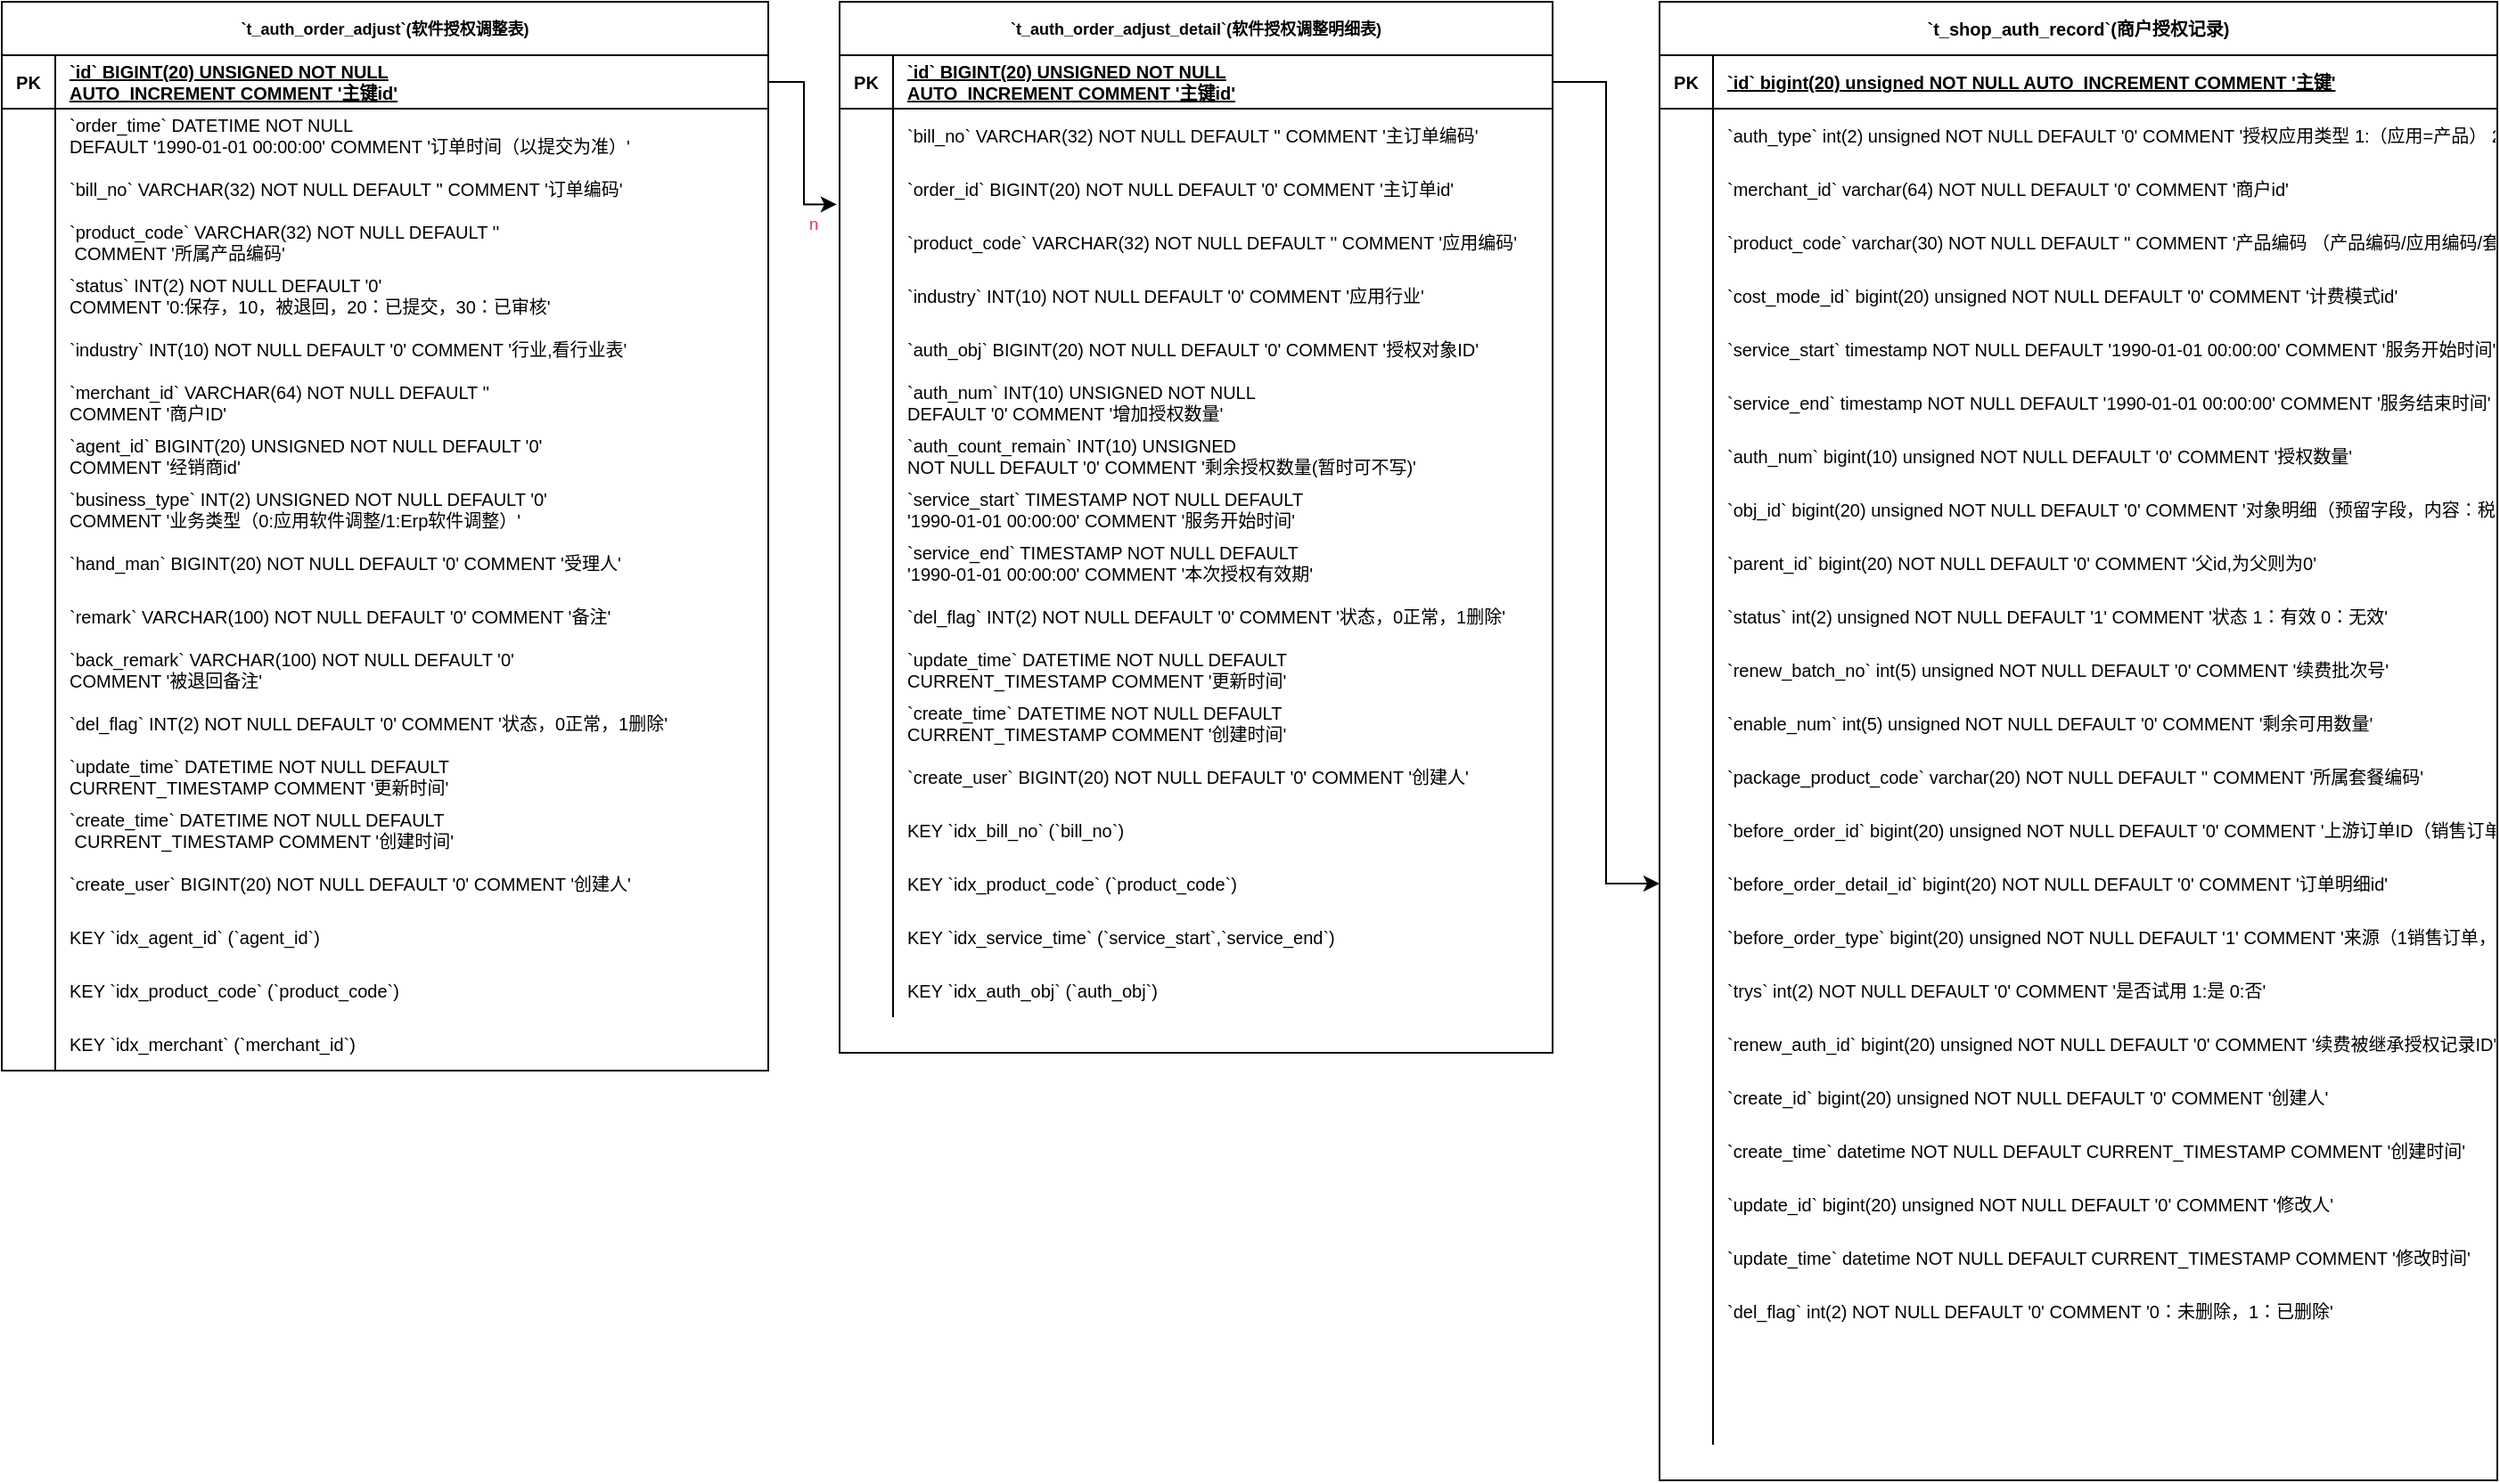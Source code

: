 <mxfile version="20.0.4" type="github">
  <diagram name="Page-1" id="2ca16b54-16f6-2749-3443-fa8db7711227">
    <mxGraphModel dx="1128" dy="597" grid="1" gridSize="10" guides="1" tooltips="1" connect="1" arrows="1" fold="1" page="1" pageScale="1" pageWidth="1100" pageHeight="850" background="none" math="0" shadow="0">
      <root>
        <mxCell id="0" />
        <mxCell id="1" parent="0" />
        <mxCell id="717iZxJ6WP9ZLuOxdsSY-6" value="`t_auth_order_adjust`(软件授权调整表)" style="shape=table;startSize=30;container=1;collapsible=1;childLayout=tableLayout;fixedRows=1;rowLines=0;fontStyle=1;align=center;resizeLast=1;fontSize=9;" vertex="1" parent="1">
          <mxGeometry x="50" y="160" width="430" height="600" as="geometry" />
        </mxCell>
        <mxCell id="717iZxJ6WP9ZLuOxdsSY-7" value="" style="shape=tableRow;horizontal=0;startSize=0;swimlaneHead=0;swimlaneBody=0;fillColor=none;collapsible=0;dropTarget=0;points=[[0,0.5],[1,0.5]];portConstraint=eastwest;top=0;left=0;right=0;bottom=1;fontSize=10;" vertex="1" parent="717iZxJ6WP9ZLuOxdsSY-6">
          <mxGeometry y="30" width="430" height="30" as="geometry" />
        </mxCell>
        <mxCell id="717iZxJ6WP9ZLuOxdsSY-8" value="PK" style="shape=partialRectangle;overflow=hidden;connectable=0;fillColor=none;top=0;left=0;bottom=0;right=0;fontStyle=1;fontSize=10;" vertex="1" parent="717iZxJ6WP9ZLuOxdsSY-7">
          <mxGeometry width="30" height="30" as="geometry">
            <mxRectangle width="30" height="30" as="alternateBounds" />
          </mxGeometry>
        </mxCell>
        <mxCell id="717iZxJ6WP9ZLuOxdsSY-9" value="`id` BIGINT(20) UNSIGNED NOT NULL &#xa;AUTO_INCREMENT COMMENT &#39;主键id&#39;" style="shape=partialRectangle;overflow=hidden;connectable=0;fillColor=none;align=left;top=0;left=0;bottom=0;right=0;spacingLeft=6;fontStyle=5;fontSize=10;" vertex="1" parent="717iZxJ6WP9ZLuOxdsSY-7">
          <mxGeometry x="30" width="400" height="30" as="geometry">
            <mxRectangle width="400" height="30" as="alternateBounds" />
          </mxGeometry>
        </mxCell>
        <mxCell id="717iZxJ6WP9ZLuOxdsSY-10" value="" style="shape=tableRow;horizontal=0;startSize=0;swimlaneHead=0;swimlaneBody=0;fillColor=none;collapsible=0;dropTarget=0;points=[[0,0.5],[1,0.5]];portConstraint=eastwest;top=0;left=0;right=0;bottom=0;fontSize=10;" vertex="1" parent="717iZxJ6WP9ZLuOxdsSY-6">
          <mxGeometry y="60" width="430" height="30" as="geometry" />
        </mxCell>
        <mxCell id="717iZxJ6WP9ZLuOxdsSY-11" value="" style="shape=partialRectangle;overflow=hidden;connectable=0;fillColor=none;top=0;left=0;bottom=0;right=0;fontSize=10;" vertex="1" parent="717iZxJ6WP9ZLuOxdsSY-10">
          <mxGeometry width="30" height="30" as="geometry">
            <mxRectangle width="30" height="30" as="alternateBounds" />
          </mxGeometry>
        </mxCell>
        <mxCell id="717iZxJ6WP9ZLuOxdsSY-12" value="`order_time` DATETIME NOT NULL &#xa;DEFAULT &#39;1990-01-01 00:00:00&#39; COMMENT &#39;订单时间（以提交为准）&#39;" style="shape=partialRectangle;overflow=hidden;connectable=0;fillColor=none;align=left;top=0;left=0;bottom=0;right=0;spacingLeft=6;fontSize=10;" vertex="1" parent="717iZxJ6WP9ZLuOxdsSY-10">
          <mxGeometry x="30" width="400" height="30" as="geometry">
            <mxRectangle width="400" height="30" as="alternateBounds" />
          </mxGeometry>
        </mxCell>
        <mxCell id="717iZxJ6WP9ZLuOxdsSY-13" value="" style="shape=tableRow;horizontal=0;startSize=0;swimlaneHead=0;swimlaneBody=0;fillColor=none;collapsible=0;dropTarget=0;points=[[0,0.5],[1,0.5]];portConstraint=eastwest;top=0;left=0;right=0;bottom=0;fontSize=10;" vertex="1" parent="717iZxJ6WP9ZLuOxdsSY-6">
          <mxGeometry y="90" width="430" height="30" as="geometry" />
        </mxCell>
        <mxCell id="717iZxJ6WP9ZLuOxdsSY-14" value="" style="shape=partialRectangle;overflow=hidden;connectable=0;fillColor=none;top=0;left=0;bottom=0;right=0;fontSize=10;" vertex="1" parent="717iZxJ6WP9ZLuOxdsSY-13">
          <mxGeometry width="30" height="30" as="geometry">
            <mxRectangle width="30" height="30" as="alternateBounds" />
          </mxGeometry>
        </mxCell>
        <mxCell id="717iZxJ6WP9ZLuOxdsSY-15" value="`bill_no` VARCHAR(32) NOT NULL DEFAULT &#39;&#39; COMMENT &#39;订单编码&#39;" style="shape=partialRectangle;overflow=hidden;connectable=0;fillColor=none;align=left;top=0;left=0;bottom=0;right=0;spacingLeft=6;fontSize=10;" vertex="1" parent="717iZxJ6WP9ZLuOxdsSY-13">
          <mxGeometry x="30" width="400" height="30" as="geometry">
            <mxRectangle width="400" height="30" as="alternateBounds" />
          </mxGeometry>
        </mxCell>
        <mxCell id="717iZxJ6WP9ZLuOxdsSY-16" value="" style="shape=tableRow;horizontal=0;startSize=0;swimlaneHead=0;swimlaneBody=0;fillColor=none;collapsible=0;dropTarget=0;points=[[0,0.5],[1,0.5]];portConstraint=eastwest;top=0;left=0;right=0;bottom=0;fontSize=10;" vertex="1" parent="717iZxJ6WP9ZLuOxdsSY-6">
          <mxGeometry y="120" width="430" height="30" as="geometry" />
        </mxCell>
        <mxCell id="717iZxJ6WP9ZLuOxdsSY-17" value="" style="shape=partialRectangle;overflow=hidden;connectable=0;fillColor=none;top=0;left=0;bottom=0;right=0;fontSize=10;" vertex="1" parent="717iZxJ6WP9ZLuOxdsSY-16">
          <mxGeometry width="30" height="30" as="geometry">
            <mxRectangle width="30" height="30" as="alternateBounds" />
          </mxGeometry>
        </mxCell>
        <mxCell id="717iZxJ6WP9ZLuOxdsSY-18" value="`product_code` VARCHAR(32) NOT NULL DEFAULT &#39;&#39;&#xa; COMMENT &#39;所属产品编码&#39;" style="shape=partialRectangle;overflow=hidden;connectable=0;fillColor=none;align=left;top=0;left=0;bottom=0;right=0;spacingLeft=6;fontSize=10;" vertex="1" parent="717iZxJ6WP9ZLuOxdsSY-16">
          <mxGeometry x="30" width="400" height="30" as="geometry">
            <mxRectangle width="400" height="30" as="alternateBounds" />
          </mxGeometry>
        </mxCell>
        <mxCell id="717iZxJ6WP9ZLuOxdsSY-19" value="" style="shape=tableRow;horizontal=0;startSize=0;swimlaneHead=0;swimlaneBody=0;fillColor=none;collapsible=0;dropTarget=0;points=[[0,0.5],[1,0.5]];portConstraint=eastwest;top=0;left=0;right=0;bottom=0;fontSize=10;" vertex="1" parent="717iZxJ6WP9ZLuOxdsSY-6">
          <mxGeometry y="150" width="430" height="30" as="geometry" />
        </mxCell>
        <mxCell id="717iZxJ6WP9ZLuOxdsSY-20" value="" style="shape=partialRectangle;overflow=hidden;connectable=0;fillColor=none;top=0;left=0;bottom=0;right=0;fontSize=10;" vertex="1" parent="717iZxJ6WP9ZLuOxdsSY-19">
          <mxGeometry width="30" height="30" as="geometry">
            <mxRectangle width="30" height="30" as="alternateBounds" />
          </mxGeometry>
        </mxCell>
        <mxCell id="717iZxJ6WP9ZLuOxdsSY-21" value="`status` INT(2) NOT NULL DEFAULT &#39;0&#39; &#xa;COMMENT &#39;0:保存，10，被退回，20：已提交，30：已审核&#39;" style="shape=partialRectangle;overflow=hidden;connectable=0;fillColor=none;align=left;top=0;left=0;bottom=0;right=0;spacingLeft=6;fontSize=10;" vertex="1" parent="717iZxJ6WP9ZLuOxdsSY-19">
          <mxGeometry x="30" width="400" height="30" as="geometry">
            <mxRectangle width="400" height="30" as="alternateBounds" />
          </mxGeometry>
        </mxCell>
        <mxCell id="717iZxJ6WP9ZLuOxdsSY-22" value="" style="shape=tableRow;horizontal=0;startSize=0;swimlaneHead=0;swimlaneBody=0;fillColor=none;collapsible=0;dropTarget=0;points=[[0,0.5],[1,0.5]];portConstraint=eastwest;top=0;left=0;right=0;bottom=0;fontSize=10;" vertex="1" parent="717iZxJ6WP9ZLuOxdsSY-6">
          <mxGeometry y="180" width="430" height="30" as="geometry" />
        </mxCell>
        <mxCell id="717iZxJ6WP9ZLuOxdsSY-23" value="" style="shape=partialRectangle;overflow=hidden;connectable=0;fillColor=none;top=0;left=0;bottom=0;right=0;fontSize=10;" vertex="1" parent="717iZxJ6WP9ZLuOxdsSY-22">
          <mxGeometry width="30" height="30" as="geometry">
            <mxRectangle width="30" height="30" as="alternateBounds" />
          </mxGeometry>
        </mxCell>
        <mxCell id="717iZxJ6WP9ZLuOxdsSY-24" value="`industry` INT(10) NOT NULL DEFAULT &#39;0&#39; COMMENT &#39;行业,看行业表&#39;" style="shape=partialRectangle;overflow=hidden;connectable=0;fillColor=none;align=left;top=0;left=0;bottom=0;right=0;spacingLeft=6;fontSize=10;" vertex="1" parent="717iZxJ6WP9ZLuOxdsSY-22">
          <mxGeometry x="30" width="400" height="30" as="geometry">
            <mxRectangle width="400" height="30" as="alternateBounds" />
          </mxGeometry>
        </mxCell>
        <mxCell id="717iZxJ6WP9ZLuOxdsSY-25" value="" style="shape=tableRow;horizontal=0;startSize=0;swimlaneHead=0;swimlaneBody=0;fillColor=none;collapsible=0;dropTarget=0;points=[[0,0.5],[1,0.5]];portConstraint=eastwest;top=0;left=0;right=0;bottom=0;fontSize=10;" vertex="1" parent="717iZxJ6WP9ZLuOxdsSY-6">
          <mxGeometry y="210" width="430" height="30" as="geometry" />
        </mxCell>
        <mxCell id="717iZxJ6WP9ZLuOxdsSY-26" value="" style="shape=partialRectangle;overflow=hidden;connectable=0;fillColor=none;top=0;left=0;bottom=0;right=0;fontSize=10;" vertex="1" parent="717iZxJ6WP9ZLuOxdsSY-25">
          <mxGeometry width="30" height="30" as="geometry">
            <mxRectangle width="30" height="30" as="alternateBounds" />
          </mxGeometry>
        </mxCell>
        <mxCell id="717iZxJ6WP9ZLuOxdsSY-27" value="`merchant_id` VARCHAR(64) NOT NULL DEFAULT &#39;&#39; &#xa;COMMENT &#39;商户ID&#39;" style="shape=partialRectangle;overflow=hidden;connectable=0;fillColor=none;align=left;top=0;left=0;bottom=0;right=0;spacingLeft=6;fontSize=10;" vertex="1" parent="717iZxJ6WP9ZLuOxdsSY-25">
          <mxGeometry x="30" width="400" height="30" as="geometry">
            <mxRectangle width="400" height="30" as="alternateBounds" />
          </mxGeometry>
        </mxCell>
        <mxCell id="717iZxJ6WP9ZLuOxdsSY-28" value="" style="shape=tableRow;horizontal=0;startSize=0;swimlaneHead=0;swimlaneBody=0;fillColor=none;collapsible=0;dropTarget=0;points=[[0,0.5],[1,0.5]];portConstraint=eastwest;top=0;left=0;right=0;bottom=0;fontSize=10;" vertex="1" parent="717iZxJ6WP9ZLuOxdsSY-6">
          <mxGeometry y="240" width="430" height="30" as="geometry" />
        </mxCell>
        <mxCell id="717iZxJ6WP9ZLuOxdsSY-29" value="" style="shape=partialRectangle;overflow=hidden;connectable=0;fillColor=none;top=0;left=0;bottom=0;right=0;fontSize=10;" vertex="1" parent="717iZxJ6WP9ZLuOxdsSY-28">
          <mxGeometry width="30" height="30" as="geometry">
            <mxRectangle width="30" height="30" as="alternateBounds" />
          </mxGeometry>
        </mxCell>
        <mxCell id="717iZxJ6WP9ZLuOxdsSY-30" value="`agent_id` BIGINT(20) UNSIGNED NOT NULL DEFAULT &#39;0&#39; &#xa;COMMENT &#39;经销商id&#39;" style="shape=partialRectangle;overflow=hidden;connectable=0;fillColor=none;align=left;top=0;left=0;bottom=0;right=0;spacingLeft=6;fontSize=10;" vertex="1" parent="717iZxJ6WP9ZLuOxdsSY-28">
          <mxGeometry x="30" width="400" height="30" as="geometry">
            <mxRectangle width="400" height="30" as="alternateBounds" />
          </mxGeometry>
        </mxCell>
        <mxCell id="717iZxJ6WP9ZLuOxdsSY-31" value="" style="shape=tableRow;horizontal=0;startSize=0;swimlaneHead=0;swimlaneBody=0;fillColor=none;collapsible=0;dropTarget=0;points=[[0,0.5],[1,0.5]];portConstraint=eastwest;top=0;left=0;right=0;bottom=0;fontSize=10;" vertex="1" parent="717iZxJ6WP9ZLuOxdsSY-6">
          <mxGeometry y="270" width="430" height="30" as="geometry" />
        </mxCell>
        <mxCell id="717iZxJ6WP9ZLuOxdsSY-32" value="" style="shape=partialRectangle;overflow=hidden;connectable=0;fillColor=none;top=0;left=0;bottom=0;right=0;fontSize=10;" vertex="1" parent="717iZxJ6WP9ZLuOxdsSY-31">
          <mxGeometry width="30" height="30" as="geometry">
            <mxRectangle width="30" height="30" as="alternateBounds" />
          </mxGeometry>
        </mxCell>
        <mxCell id="717iZxJ6WP9ZLuOxdsSY-33" value="`business_type` INT(2) UNSIGNED NOT NULL DEFAULT &#39;0&#39; &#xa;COMMENT &#39;业务类型（0:应用软件调整/1:Erp软件调整）&#39;" style="shape=partialRectangle;overflow=hidden;connectable=0;fillColor=none;align=left;top=0;left=0;bottom=0;right=0;spacingLeft=6;fontSize=10;" vertex="1" parent="717iZxJ6WP9ZLuOxdsSY-31">
          <mxGeometry x="30" width="400" height="30" as="geometry">
            <mxRectangle width="400" height="30" as="alternateBounds" />
          </mxGeometry>
        </mxCell>
        <mxCell id="717iZxJ6WP9ZLuOxdsSY-34" value="" style="shape=tableRow;horizontal=0;startSize=0;swimlaneHead=0;swimlaneBody=0;fillColor=none;collapsible=0;dropTarget=0;points=[[0,0.5],[1,0.5]];portConstraint=eastwest;top=0;left=0;right=0;bottom=0;fontSize=10;" vertex="1" parent="717iZxJ6WP9ZLuOxdsSY-6">
          <mxGeometry y="300" width="430" height="30" as="geometry" />
        </mxCell>
        <mxCell id="717iZxJ6WP9ZLuOxdsSY-35" value="" style="shape=partialRectangle;overflow=hidden;connectable=0;fillColor=none;top=0;left=0;bottom=0;right=0;fontSize=10;" vertex="1" parent="717iZxJ6WP9ZLuOxdsSY-34">
          <mxGeometry width="30" height="30" as="geometry">
            <mxRectangle width="30" height="30" as="alternateBounds" />
          </mxGeometry>
        </mxCell>
        <mxCell id="717iZxJ6WP9ZLuOxdsSY-36" value="`hand_man` BIGINT(20) NOT NULL DEFAULT &#39;0&#39; COMMENT &#39;受理人&#39;" style="shape=partialRectangle;overflow=hidden;connectable=0;fillColor=none;align=left;top=0;left=0;bottom=0;right=0;spacingLeft=6;fontSize=10;" vertex="1" parent="717iZxJ6WP9ZLuOxdsSY-34">
          <mxGeometry x="30" width="400" height="30" as="geometry">
            <mxRectangle width="400" height="30" as="alternateBounds" />
          </mxGeometry>
        </mxCell>
        <mxCell id="717iZxJ6WP9ZLuOxdsSY-37" value="" style="shape=tableRow;horizontal=0;startSize=0;swimlaneHead=0;swimlaneBody=0;fillColor=none;collapsible=0;dropTarget=0;points=[[0,0.5],[1,0.5]];portConstraint=eastwest;top=0;left=0;right=0;bottom=0;fontSize=10;" vertex="1" parent="717iZxJ6WP9ZLuOxdsSY-6">
          <mxGeometry y="330" width="430" height="30" as="geometry" />
        </mxCell>
        <mxCell id="717iZxJ6WP9ZLuOxdsSY-38" value="" style="shape=partialRectangle;overflow=hidden;connectable=0;fillColor=none;top=0;left=0;bottom=0;right=0;fontSize=10;" vertex="1" parent="717iZxJ6WP9ZLuOxdsSY-37">
          <mxGeometry width="30" height="30" as="geometry">
            <mxRectangle width="30" height="30" as="alternateBounds" />
          </mxGeometry>
        </mxCell>
        <mxCell id="717iZxJ6WP9ZLuOxdsSY-39" value="`remark` VARCHAR(100) NOT NULL DEFAULT &#39;0&#39; COMMENT &#39;备注&#39;" style="shape=partialRectangle;overflow=hidden;connectable=0;fillColor=none;align=left;top=0;left=0;bottom=0;right=0;spacingLeft=6;fontSize=10;" vertex="1" parent="717iZxJ6WP9ZLuOxdsSY-37">
          <mxGeometry x="30" width="400" height="30" as="geometry">
            <mxRectangle width="400" height="30" as="alternateBounds" />
          </mxGeometry>
        </mxCell>
        <mxCell id="717iZxJ6WP9ZLuOxdsSY-40" value="" style="shape=tableRow;horizontal=0;startSize=0;swimlaneHead=0;swimlaneBody=0;fillColor=none;collapsible=0;dropTarget=0;points=[[0,0.5],[1,0.5]];portConstraint=eastwest;top=0;left=0;right=0;bottom=0;fontSize=10;" vertex="1" parent="717iZxJ6WP9ZLuOxdsSY-6">
          <mxGeometry y="360" width="430" height="30" as="geometry" />
        </mxCell>
        <mxCell id="717iZxJ6WP9ZLuOxdsSY-41" value="" style="shape=partialRectangle;overflow=hidden;connectable=0;fillColor=none;top=0;left=0;bottom=0;right=0;fontSize=10;" vertex="1" parent="717iZxJ6WP9ZLuOxdsSY-40">
          <mxGeometry width="30" height="30" as="geometry">
            <mxRectangle width="30" height="30" as="alternateBounds" />
          </mxGeometry>
        </mxCell>
        <mxCell id="717iZxJ6WP9ZLuOxdsSY-42" value="`back_remark` VARCHAR(100) NOT NULL DEFAULT &#39;0&#39; &#xa;COMMENT &#39;被退回备注&#39;" style="shape=partialRectangle;overflow=hidden;connectable=0;fillColor=none;align=left;top=0;left=0;bottom=0;right=0;spacingLeft=6;fontSize=10;" vertex="1" parent="717iZxJ6WP9ZLuOxdsSY-40">
          <mxGeometry x="30" width="400" height="30" as="geometry">
            <mxRectangle width="400" height="30" as="alternateBounds" />
          </mxGeometry>
        </mxCell>
        <mxCell id="717iZxJ6WP9ZLuOxdsSY-43" value="" style="shape=tableRow;horizontal=0;startSize=0;swimlaneHead=0;swimlaneBody=0;fillColor=none;collapsible=0;dropTarget=0;points=[[0,0.5],[1,0.5]];portConstraint=eastwest;top=0;left=0;right=0;bottom=0;fontSize=10;" vertex="1" parent="717iZxJ6WP9ZLuOxdsSY-6">
          <mxGeometry y="390" width="430" height="30" as="geometry" />
        </mxCell>
        <mxCell id="717iZxJ6WP9ZLuOxdsSY-44" value="" style="shape=partialRectangle;overflow=hidden;connectable=0;fillColor=none;top=0;left=0;bottom=0;right=0;fontSize=10;" vertex="1" parent="717iZxJ6WP9ZLuOxdsSY-43">
          <mxGeometry width="30" height="30" as="geometry">
            <mxRectangle width="30" height="30" as="alternateBounds" />
          </mxGeometry>
        </mxCell>
        <mxCell id="717iZxJ6WP9ZLuOxdsSY-45" value="`del_flag` INT(2) NOT NULL DEFAULT &#39;0&#39; COMMENT &#39;状态，0正常，1删除&#39;" style="shape=partialRectangle;overflow=hidden;connectable=0;fillColor=none;align=left;top=0;left=0;bottom=0;right=0;spacingLeft=6;fontSize=10;" vertex="1" parent="717iZxJ6WP9ZLuOxdsSY-43">
          <mxGeometry x="30" width="400" height="30" as="geometry">
            <mxRectangle width="400" height="30" as="alternateBounds" />
          </mxGeometry>
        </mxCell>
        <mxCell id="717iZxJ6WP9ZLuOxdsSY-46" value="" style="shape=tableRow;horizontal=0;startSize=0;swimlaneHead=0;swimlaneBody=0;fillColor=none;collapsible=0;dropTarget=0;points=[[0,0.5],[1,0.5]];portConstraint=eastwest;top=0;left=0;right=0;bottom=0;fontSize=10;" vertex="1" parent="717iZxJ6WP9ZLuOxdsSY-6">
          <mxGeometry y="420" width="430" height="30" as="geometry" />
        </mxCell>
        <mxCell id="717iZxJ6WP9ZLuOxdsSY-47" value="" style="shape=partialRectangle;overflow=hidden;connectable=0;fillColor=none;top=0;left=0;bottom=0;right=0;fontSize=10;" vertex="1" parent="717iZxJ6WP9ZLuOxdsSY-46">
          <mxGeometry width="30" height="30" as="geometry">
            <mxRectangle width="30" height="30" as="alternateBounds" />
          </mxGeometry>
        </mxCell>
        <mxCell id="717iZxJ6WP9ZLuOxdsSY-48" value="`update_time` DATETIME NOT NULL DEFAULT &#xa;CURRENT_TIMESTAMP COMMENT &#39;更新时间&#39;" style="shape=partialRectangle;overflow=hidden;connectable=0;fillColor=none;align=left;top=0;left=0;bottom=0;right=0;spacingLeft=6;fontSize=10;" vertex="1" parent="717iZxJ6WP9ZLuOxdsSY-46">
          <mxGeometry x="30" width="400" height="30" as="geometry">
            <mxRectangle width="400" height="30" as="alternateBounds" />
          </mxGeometry>
        </mxCell>
        <mxCell id="717iZxJ6WP9ZLuOxdsSY-49" value="" style="shape=tableRow;horizontal=0;startSize=0;swimlaneHead=0;swimlaneBody=0;fillColor=none;collapsible=0;dropTarget=0;points=[[0,0.5],[1,0.5]];portConstraint=eastwest;top=0;left=0;right=0;bottom=0;fontSize=10;" vertex="1" parent="717iZxJ6WP9ZLuOxdsSY-6">
          <mxGeometry y="450" width="430" height="30" as="geometry" />
        </mxCell>
        <mxCell id="717iZxJ6WP9ZLuOxdsSY-50" value="" style="shape=partialRectangle;overflow=hidden;connectable=0;fillColor=none;top=0;left=0;bottom=0;right=0;fontSize=10;" vertex="1" parent="717iZxJ6WP9ZLuOxdsSY-49">
          <mxGeometry width="30" height="30" as="geometry">
            <mxRectangle width="30" height="30" as="alternateBounds" />
          </mxGeometry>
        </mxCell>
        <mxCell id="717iZxJ6WP9ZLuOxdsSY-51" value="`create_time` DATETIME NOT NULL DEFAULT&#xa; CURRENT_TIMESTAMP COMMENT &#39;创建时间&#39;" style="shape=partialRectangle;overflow=hidden;connectable=0;fillColor=none;align=left;top=0;left=0;bottom=0;right=0;spacingLeft=6;fontSize=10;" vertex="1" parent="717iZxJ6WP9ZLuOxdsSY-49">
          <mxGeometry x="30" width="400" height="30" as="geometry">
            <mxRectangle width="400" height="30" as="alternateBounds" />
          </mxGeometry>
        </mxCell>
        <mxCell id="717iZxJ6WP9ZLuOxdsSY-52" value="" style="shape=tableRow;horizontal=0;startSize=0;swimlaneHead=0;swimlaneBody=0;fillColor=none;collapsible=0;dropTarget=0;points=[[0,0.5],[1,0.5]];portConstraint=eastwest;top=0;left=0;right=0;bottom=0;fontSize=10;" vertex="1" parent="717iZxJ6WP9ZLuOxdsSY-6">
          <mxGeometry y="480" width="430" height="30" as="geometry" />
        </mxCell>
        <mxCell id="717iZxJ6WP9ZLuOxdsSY-53" value="" style="shape=partialRectangle;overflow=hidden;connectable=0;fillColor=none;top=0;left=0;bottom=0;right=0;fontSize=10;" vertex="1" parent="717iZxJ6WP9ZLuOxdsSY-52">
          <mxGeometry width="30" height="30" as="geometry">
            <mxRectangle width="30" height="30" as="alternateBounds" />
          </mxGeometry>
        </mxCell>
        <mxCell id="717iZxJ6WP9ZLuOxdsSY-54" value="`create_user` BIGINT(20) NOT NULL DEFAULT &#39;0&#39; COMMENT &#39;创建人&#39;" style="shape=partialRectangle;overflow=hidden;connectable=0;fillColor=none;align=left;top=0;left=0;bottom=0;right=0;spacingLeft=6;fontSize=10;" vertex="1" parent="717iZxJ6WP9ZLuOxdsSY-52">
          <mxGeometry x="30" width="400" height="30" as="geometry">
            <mxRectangle width="400" height="30" as="alternateBounds" />
          </mxGeometry>
        </mxCell>
        <mxCell id="717iZxJ6WP9ZLuOxdsSY-55" value="" style="shape=tableRow;horizontal=0;startSize=0;swimlaneHead=0;swimlaneBody=0;fillColor=none;collapsible=0;dropTarget=0;points=[[0,0.5],[1,0.5]];portConstraint=eastwest;top=0;left=0;right=0;bottom=0;fontSize=10;" vertex="1" parent="717iZxJ6WP9ZLuOxdsSY-6">
          <mxGeometry y="510" width="430" height="30" as="geometry" />
        </mxCell>
        <mxCell id="717iZxJ6WP9ZLuOxdsSY-56" value="" style="shape=partialRectangle;overflow=hidden;connectable=0;fillColor=none;top=0;left=0;bottom=0;right=0;fontSize=10;" vertex="1" parent="717iZxJ6WP9ZLuOxdsSY-55">
          <mxGeometry width="30" height="30" as="geometry">
            <mxRectangle width="30" height="30" as="alternateBounds" />
          </mxGeometry>
        </mxCell>
        <mxCell id="717iZxJ6WP9ZLuOxdsSY-57" value="KEY `idx_agent_id` (`agent_id`)" style="shape=partialRectangle;overflow=hidden;connectable=0;fillColor=none;align=left;top=0;left=0;bottom=0;right=0;spacingLeft=6;fontSize=10;" vertex="1" parent="717iZxJ6WP9ZLuOxdsSY-55">
          <mxGeometry x="30" width="400" height="30" as="geometry">
            <mxRectangle width="400" height="30" as="alternateBounds" />
          </mxGeometry>
        </mxCell>
        <mxCell id="717iZxJ6WP9ZLuOxdsSY-58" value="" style="shape=tableRow;horizontal=0;startSize=0;swimlaneHead=0;swimlaneBody=0;fillColor=none;collapsible=0;dropTarget=0;points=[[0,0.5],[1,0.5]];portConstraint=eastwest;top=0;left=0;right=0;bottom=0;fontSize=10;" vertex="1" parent="717iZxJ6WP9ZLuOxdsSY-6">
          <mxGeometry y="540" width="430" height="30" as="geometry" />
        </mxCell>
        <mxCell id="717iZxJ6WP9ZLuOxdsSY-59" value="" style="shape=partialRectangle;overflow=hidden;connectable=0;fillColor=none;top=0;left=0;bottom=0;right=0;fontSize=10;" vertex="1" parent="717iZxJ6WP9ZLuOxdsSY-58">
          <mxGeometry width="30" height="30" as="geometry">
            <mxRectangle width="30" height="30" as="alternateBounds" />
          </mxGeometry>
        </mxCell>
        <mxCell id="717iZxJ6WP9ZLuOxdsSY-60" value="KEY `idx_product_code` (`product_code`)" style="shape=partialRectangle;overflow=hidden;connectable=0;fillColor=none;align=left;top=0;left=0;bottom=0;right=0;spacingLeft=6;fontSize=10;" vertex="1" parent="717iZxJ6WP9ZLuOxdsSY-58">
          <mxGeometry x="30" width="400" height="30" as="geometry">
            <mxRectangle width="400" height="30" as="alternateBounds" />
          </mxGeometry>
        </mxCell>
        <mxCell id="717iZxJ6WP9ZLuOxdsSY-61" value="" style="shape=tableRow;horizontal=0;startSize=0;swimlaneHead=0;swimlaneBody=0;fillColor=none;collapsible=0;dropTarget=0;points=[[0,0.5],[1,0.5]];portConstraint=eastwest;top=0;left=0;right=0;bottom=0;fontSize=10;" vertex="1" parent="717iZxJ6WP9ZLuOxdsSY-6">
          <mxGeometry y="570" width="430" height="30" as="geometry" />
        </mxCell>
        <mxCell id="717iZxJ6WP9ZLuOxdsSY-62" value="" style="shape=partialRectangle;overflow=hidden;connectable=0;fillColor=none;top=0;left=0;bottom=0;right=0;fontSize=10;" vertex="1" parent="717iZxJ6WP9ZLuOxdsSY-61">
          <mxGeometry width="30" height="30" as="geometry">
            <mxRectangle width="30" height="30" as="alternateBounds" />
          </mxGeometry>
        </mxCell>
        <mxCell id="717iZxJ6WP9ZLuOxdsSY-63" value="KEY `idx_merchant` (`merchant_id`)" style="shape=partialRectangle;overflow=hidden;connectable=0;fillColor=none;align=left;top=0;left=0;bottom=0;right=0;spacingLeft=6;fontSize=10;" vertex="1" parent="717iZxJ6WP9ZLuOxdsSY-61">
          <mxGeometry x="30" width="400" height="30" as="geometry">
            <mxRectangle width="400" height="30" as="alternateBounds" />
          </mxGeometry>
        </mxCell>
        <mxCell id="717iZxJ6WP9ZLuOxdsSY-64" value="`t_auth_order_adjust_detail`(软件授权调整明细表)" style="shape=table;startSize=30;container=1;collapsible=1;childLayout=tableLayout;fixedRows=1;rowLines=0;fontStyle=1;align=center;resizeLast=1;fontSize=9;" vertex="1" parent="1">
          <mxGeometry x="520" y="160" width="400" height="590" as="geometry" />
        </mxCell>
        <mxCell id="717iZxJ6WP9ZLuOxdsSY-65" value="" style="shape=tableRow;horizontal=0;startSize=0;swimlaneHead=0;swimlaneBody=0;fillColor=none;collapsible=0;dropTarget=0;points=[[0,0.5],[1,0.5]];portConstraint=eastwest;top=0;left=0;right=0;bottom=1;fontSize=10;" vertex="1" parent="717iZxJ6WP9ZLuOxdsSY-64">
          <mxGeometry y="30" width="400" height="30" as="geometry" />
        </mxCell>
        <mxCell id="717iZxJ6WP9ZLuOxdsSY-66" value="PK" style="shape=partialRectangle;overflow=hidden;connectable=0;fillColor=none;top=0;left=0;bottom=0;right=0;fontStyle=1;fontSize=10;" vertex="1" parent="717iZxJ6WP9ZLuOxdsSY-65">
          <mxGeometry width="30" height="30" as="geometry">
            <mxRectangle width="30" height="30" as="alternateBounds" />
          </mxGeometry>
        </mxCell>
        <mxCell id="717iZxJ6WP9ZLuOxdsSY-67" value="`id` BIGINT(20) UNSIGNED NOT NULL &#xa;AUTO_INCREMENT COMMENT &#39;主键id&#39;" style="shape=partialRectangle;overflow=hidden;connectable=0;fillColor=none;align=left;top=0;left=0;bottom=0;right=0;spacingLeft=6;fontStyle=5;fontSize=10;" vertex="1" parent="717iZxJ6WP9ZLuOxdsSY-65">
          <mxGeometry x="30" width="370" height="30" as="geometry">
            <mxRectangle width="370" height="30" as="alternateBounds" />
          </mxGeometry>
        </mxCell>
        <mxCell id="717iZxJ6WP9ZLuOxdsSY-68" value="" style="shape=tableRow;horizontal=0;startSize=0;swimlaneHead=0;swimlaneBody=0;fillColor=none;collapsible=0;dropTarget=0;points=[[0,0.5],[1,0.5]];portConstraint=eastwest;top=0;left=0;right=0;bottom=0;fontSize=10;" vertex="1" parent="717iZxJ6WP9ZLuOxdsSY-64">
          <mxGeometry y="60" width="400" height="30" as="geometry" />
        </mxCell>
        <mxCell id="717iZxJ6WP9ZLuOxdsSY-69" value="" style="shape=partialRectangle;overflow=hidden;connectable=0;fillColor=none;top=0;left=0;bottom=0;right=0;fontSize=10;" vertex="1" parent="717iZxJ6WP9ZLuOxdsSY-68">
          <mxGeometry width="30" height="30" as="geometry">
            <mxRectangle width="30" height="30" as="alternateBounds" />
          </mxGeometry>
        </mxCell>
        <mxCell id="717iZxJ6WP9ZLuOxdsSY-70" value="`bill_no` VARCHAR(32) NOT NULL DEFAULT &#39;&#39; COMMENT &#39;主订单编码&#39;" style="shape=partialRectangle;overflow=hidden;connectable=0;fillColor=none;align=left;top=0;left=0;bottom=0;right=0;spacingLeft=6;fontSize=10;" vertex="1" parent="717iZxJ6WP9ZLuOxdsSY-68">
          <mxGeometry x="30" width="370" height="30" as="geometry">
            <mxRectangle width="370" height="30" as="alternateBounds" />
          </mxGeometry>
        </mxCell>
        <mxCell id="717iZxJ6WP9ZLuOxdsSY-71" value="" style="shape=tableRow;horizontal=0;startSize=0;swimlaneHead=0;swimlaneBody=0;fillColor=none;collapsible=0;dropTarget=0;points=[[0,0.5],[1,0.5]];portConstraint=eastwest;top=0;left=0;right=0;bottom=0;fontSize=10;" vertex="1" parent="717iZxJ6WP9ZLuOxdsSY-64">
          <mxGeometry y="90" width="400" height="30" as="geometry" />
        </mxCell>
        <mxCell id="717iZxJ6WP9ZLuOxdsSY-72" value="" style="shape=partialRectangle;overflow=hidden;connectable=0;fillColor=none;top=0;left=0;bottom=0;right=0;fontSize=10;" vertex="1" parent="717iZxJ6WP9ZLuOxdsSY-71">
          <mxGeometry width="30" height="30" as="geometry">
            <mxRectangle width="30" height="30" as="alternateBounds" />
          </mxGeometry>
        </mxCell>
        <mxCell id="717iZxJ6WP9ZLuOxdsSY-73" value="`order_id` BIGINT(20) NOT NULL DEFAULT &#39;0&#39; COMMENT &#39;主订单id&#39;" style="shape=partialRectangle;overflow=hidden;connectable=0;fillColor=none;align=left;top=0;left=0;bottom=0;right=0;spacingLeft=6;fontSize=10;" vertex="1" parent="717iZxJ6WP9ZLuOxdsSY-71">
          <mxGeometry x="30" width="370" height="30" as="geometry">
            <mxRectangle width="370" height="30" as="alternateBounds" />
          </mxGeometry>
        </mxCell>
        <mxCell id="717iZxJ6WP9ZLuOxdsSY-74" value="" style="shape=tableRow;horizontal=0;startSize=0;swimlaneHead=0;swimlaneBody=0;fillColor=none;collapsible=0;dropTarget=0;points=[[0,0.5],[1,0.5]];portConstraint=eastwest;top=0;left=0;right=0;bottom=0;fontSize=10;" vertex="1" parent="717iZxJ6WP9ZLuOxdsSY-64">
          <mxGeometry y="120" width="400" height="30" as="geometry" />
        </mxCell>
        <mxCell id="717iZxJ6WP9ZLuOxdsSY-75" value="" style="shape=partialRectangle;overflow=hidden;connectable=0;fillColor=none;top=0;left=0;bottom=0;right=0;fontSize=10;" vertex="1" parent="717iZxJ6WP9ZLuOxdsSY-74">
          <mxGeometry width="30" height="30" as="geometry">
            <mxRectangle width="30" height="30" as="alternateBounds" />
          </mxGeometry>
        </mxCell>
        <mxCell id="717iZxJ6WP9ZLuOxdsSY-76" value="`product_code` VARCHAR(32) NOT NULL DEFAULT &#39;&#39; COMMENT &#39;应用编码&#39;" style="shape=partialRectangle;overflow=hidden;connectable=0;fillColor=none;align=left;top=0;left=0;bottom=0;right=0;spacingLeft=6;fontSize=10;" vertex="1" parent="717iZxJ6WP9ZLuOxdsSY-74">
          <mxGeometry x="30" width="370" height="30" as="geometry">
            <mxRectangle width="370" height="30" as="alternateBounds" />
          </mxGeometry>
        </mxCell>
        <mxCell id="717iZxJ6WP9ZLuOxdsSY-77" value="" style="shape=tableRow;horizontal=0;startSize=0;swimlaneHead=0;swimlaneBody=0;fillColor=none;collapsible=0;dropTarget=0;points=[[0,0.5],[1,0.5]];portConstraint=eastwest;top=0;left=0;right=0;bottom=0;fontSize=10;" vertex="1" parent="717iZxJ6WP9ZLuOxdsSY-64">
          <mxGeometry y="150" width="400" height="30" as="geometry" />
        </mxCell>
        <mxCell id="717iZxJ6WP9ZLuOxdsSY-78" value="" style="shape=partialRectangle;overflow=hidden;connectable=0;fillColor=none;top=0;left=0;bottom=0;right=0;fontSize=10;" vertex="1" parent="717iZxJ6WP9ZLuOxdsSY-77">
          <mxGeometry width="30" height="30" as="geometry">
            <mxRectangle width="30" height="30" as="alternateBounds" />
          </mxGeometry>
        </mxCell>
        <mxCell id="717iZxJ6WP9ZLuOxdsSY-79" value="`industry` INT(10) NOT NULL DEFAULT &#39;0&#39; COMMENT &#39;应用行业&#39;" style="shape=partialRectangle;overflow=hidden;connectable=0;fillColor=none;align=left;top=0;left=0;bottom=0;right=0;spacingLeft=6;fontSize=10;" vertex="1" parent="717iZxJ6WP9ZLuOxdsSY-77">
          <mxGeometry x="30" width="370" height="30" as="geometry">
            <mxRectangle width="370" height="30" as="alternateBounds" />
          </mxGeometry>
        </mxCell>
        <mxCell id="717iZxJ6WP9ZLuOxdsSY-80" value="" style="shape=tableRow;horizontal=0;startSize=0;swimlaneHead=0;swimlaneBody=0;fillColor=none;collapsible=0;dropTarget=0;points=[[0,0.5],[1,0.5]];portConstraint=eastwest;top=0;left=0;right=0;bottom=0;fontSize=10;" vertex="1" parent="717iZxJ6WP9ZLuOxdsSY-64">
          <mxGeometry y="180" width="400" height="30" as="geometry" />
        </mxCell>
        <mxCell id="717iZxJ6WP9ZLuOxdsSY-81" value="" style="shape=partialRectangle;overflow=hidden;connectable=0;fillColor=none;top=0;left=0;bottom=0;right=0;fontSize=10;" vertex="1" parent="717iZxJ6WP9ZLuOxdsSY-80">
          <mxGeometry width="30" height="30" as="geometry">
            <mxRectangle width="30" height="30" as="alternateBounds" />
          </mxGeometry>
        </mxCell>
        <mxCell id="717iZxJ6WP9ZLuOxdsSY-82" value="`auth_obj` BIGINT(20) NOT NULL DEFAULT &#39;0&#39; COMMENT &#39;授权对象ID&#39;" style="shape=partialRectangle;overflow=hidden;connectable=0;fillColor=none;align=left;top=0;left=0;bottom=0;right=0;spacingLeft=6;fontSize=10;" vertex="1" parent="717iZxJ6WP9ZLuOxdsSY-80">
          <mxGeometry x="30" width="370" height="30" as="geometry">
            <mxRectangle width="370" height="30" as="alternateBounds" />
          </mxGeometry>
        </mxCell>
        <mxCell id="717iZxJ6WP9ZLuOxdsSY-83" value="" style="shape=tableRow;horizontal=0;startSize=0;swimlaneHead=0;swimlaneBody=0;fillColor=none;collapsible=0;dropTarget=0;points=[[0,0.5],[1,0.5]];portConstraint=eastwest;top=0;left=0;right=0;bottom=0;fontSize=10;" vertex="1" parent="717iZxJ6WP9ZLuOxdsSY-64">
          <mxGeometry y="210" width="400" height="30" as="geometry" />
        </mxCell>
        <mxCell id="717iZxJ6WP9ZLuOxdsSY-84" value="" style="shape=partialRectangle;overflow=hidden;connectable=0;fillColor=none;top=0;left=0;bottom=0;right=0;fontSize=10;" vertex="1" parent="717iZxJ6WP9ZLuOxdsSY-83">
          <mxGeometry width="30" height="30" as="geometry">
            <mxRectangle width="30" height="30" as="alternateBounds" />
          </mxGeometry>
        </mxCell>
        <mxCell id="717iZxJ6WP9ZLuOxdsSY-85" value="`auth_num` INT(10) UNSIGNED NOT NULL &#xa;DEFAULT &#39;0&#39; COMMENT &#39;增加授权数量&#39;" style="shape=partialRectangle;overflow=hidden;connectable=0;fillColor=none;align=left;top=0;left=0;bottom=0;right=0;spacingLeft=6;fontSize=10;" vertex="1" parent="717iZxJ6WP9ZLuOxdsSY-83">
          <mxGeometry x="30" width="370" height="30" as="geometry">
            <mxRectangle width="370" height="30" as="alternateBounds" />
          </mxGeometry>
        </mxCell>
        <mxCell id="717iZxJ6WP9ZLuOxdsSY-86" value="" style="shape=tableRow;horizontal=0;startSize=0;swimlaneHead=0;swimlaneBody=0;fillColor=none;collapsible=0;dropTarget=0;points=[[0,0.5],[1,0.5]];portConstraint=eastwest;top=0;left=0;right=0;bottom=0;fontSize=10;" vertex="1" parent="717iZxJ6WP9ZLuOxdsSY-64">
          <mxGeometry y="240" width="400" height="30" as="geometry" />
        </mxCell>
        <mxCell id="717iZxJ6WP9ZLuOxdsSY-87" value="" style="shape=partialRectangle;overflow=hidden;connectable=0;fillColor=none;top=0;left=0;bottom=0;right=0;fontSize=10;" vertex="1" parent="717iZxJ6WP9ZLuOxdsSY-86">
          <mxGeometry width="30" height="30" as="geometry">
            <mxRectangle width="30" height="30" as="alternateBounds" />
          </mxGeometry>
        </mxCell>
        <mxCell id="717iZxJ6WP9ZLuOxdsSY-88" value="`auth_count_remain` INT(10) UNSIGNED &#xa;NOT NULL DEFAULT &#39;0&#39; COMMENT &#39;剩余授权数量(暂时可不写)&#39;" style="shape=partialRectangle;overflow=hidden;connectable=0;fillColor=none;align=left;top=0;left=0;bottom=0;right=0;spacingLeft=6;fontSize=10;" vertex="1" parent="717iZxJ6WP9ZLuOxdsSY-86">
          <mxGeometry x="30" width="370" height="30" as="geometry">
            <mxRectangle width="370" height="30" as="alternateBounds" />
          </mxGeometry>
        </mxCell>
        <mxCell id="717iZxJ6WP9ZLuOxdsSY-89" value="" style="shape=tableRow;horizontal=0;startSize=0;swimlaneHead=0;swimlaneBody=0;fillColor=none;collapsible=0;dropTarget=0;points=[[0,0.5],[1,0.5]];portConstraint=eastwest;top=0;left=0;right=0;bottom=0;fontSize=10;" vertex="1" parent="717iZxJ6WP9ZLuOxdsSY-64">
          <mxGeometry y="270" width="400" height="30" as="geometry" />
        </mxCell>
        <mxCell id="717iZxJ6WP9ZLuOxdsSY-90" value="" style="shape=partialRectangle;overflow=hidden;connectable=0;fillColor=none;top=0;left=0;bottom=0;right=0;fontSize=10;" vertex="1" parent="717iZxJ6WP9ZLuOxdsSY-89">
          <mxGeometry width="30" height="30" as="geometry">
            <mxRectangle width="30" height="30" as="alternateBounds" />
          </mxGeometry>
        </mxCell>
        <mxCell id="717iZxJ6WP9ZLuOxdsSY-91" value="`service_start` TIMESTAMP NOT NULL DEFAULT &#xa;&#39;1990-01-01 00:00:00&#39; COMMENT &#39;服务开始时间&#39;" style="shape=partialRectangle;overflow=hidden;connectable=0;fillColor=none;align=left;top=0;left=0;bottom=0;right=0;spacingLeft=6;fontSize=10;" vertex="1" parent="717iZxJ6WP9ZLuOxdsSY-89">
          <mxGeometry x="30" width="370" height="30" as="geometry">
            <mxRectangle width="370" height="30" as="alternateBounds" />
          </mxGeometry>
        </mxCell>
        <mxCell id="717iZxJ6WP9ZLuOxdsSY-92" value="" style="shape=tableRow;horizontal=0;startSize=0;swimlaneHead=0;swimlaneBody=0;fillColor=none;collapsible=0;dropTarget=0;points=[[0,0.5],[1,0.5]];portConstraint=eastwest;top=0;left=0;right=0;bottom=0;fontSize=10;" vertex="1" parent="717iZxJ6WP9ZLuOxdsSY-64">
          <mxGeometry y="300" width="400" height="30" as="geometry" />
        </mxCell>
        <mxCell id="717iZxJ6WP9ZLuOxdsSY-93" value="" style="shape=partialRectangle;overflow=hidden;connectable=0;fillColor=none;top=0;left=0;bottom=0;right=0;fontSize=10;" vertex="1" parent="717iZxJ6WP9ZLuOxdsSY-92">
          <mxGeometry width="30" height="30" as="geometry">
            <mxRectangle width="30" height="30" as="alternateBounds" />
          </mxGeometry>
        </mxCell>
        <mxCell id="717iZxJ6WP9ZLuOxdsSY-94" value="`service_end` TIMESTAMP NOT NULL DEFAULT &#xa;&#39;1990-01-01 00:00:00&#39; COMMENT &#39;本次授权有效期&#39;" style="shape=partialRectangle;overflow=hidden;connectable=0;fillColor=none;align=left;top=0;left=0;bottom=0;right=0;spacingLeft=6;fontSize=10;" vertex="1" parent="717iZxJ6WP9ZLuOxdsSY-92">
          <mxGeometry x="30" width="370" height="30" as="geometry">
            <mxRectangle width="370" height="30" as="alternateBounds" />
          </mxGeometry>
        </mxCell>
        <mxCell id="717iZxJ6WP9ZLuOxdsSY-95" value="" style="shape=tableRow;horizontal=0;startSize=0;swimlaneHead=0;swimlaneBody=0;fillColor=none;collapsible=0;dropTarget=0;points=[[0,0.5],[1,0.5]];portConstraint=eastwest;top=0;left=0;right=0;bottom=0;fontSize=10;" vertex="1" parent="717iZxJ6WP9ZLuOxdsSY-64">
          <mxGeometry y="330" width="400" height="30" as="geometry" />
        </mxCell>
        <mxCell id="717iZxJ6WP9ZLuOxdsSY-96" value="" style="shape=partialRectangle;overflow=hidden;connectable=0;fillColor=none;top=0;left=0;bottom=0;right=0;fontSize=10;" vertex="1" parent="717iZxJ6WP9ZLuOxdsSY-95">
          <mxGeometry width="30" height="30" as="geometry">
            <mxRectangle width="30" height="30" as="alternateBounds" />
          </mxGeometry>
        </mxCell>
        <mxCell id="717iZxJ6WP9ZLuOxdsSY-97" value="`del_flag` INT(2) NOT NULL DEFAULT &#39;0&#39; COMMENT &#39;状态，0正常，1删除&#39;" style="shape=partialRectangle;overflow=hidden;connectable=0;fillColor=none;align=left;top=0;left=0;bottom=0;right=0;spacingLeft=6;fontSize=10;" vertex="1" parent="717iZxJ6WP9ZLuOxdsSY-95">
          <mxGeometry x="30" width="370" height="30" as="geometry">
            <mxRectangle width="370" height="30" as="alternateBounds" />
          </mxGeometry>
        </mxCell>
        <mxCell id="717iZxJ6WP9ZLuOxdsSY-98" value="" style="shape=tableRow;horizontal=0;startSize=0;swimlaneHead=0;swimlaneBody=0;fillColor=none;collapsible=0;dropTarget=0;points=[[0,0.5],[1,0.5]];portConstraint=eastwest;top=0;left=0;right=0;bottom=0;fontSize=10;" vertex="1" parent="717iZxJ6WP9ZLuOxdsSY-64">
          <mxGeometry y="360" width="400" height="30" as="geometry" />
        </mxCell>
        <mxCell id="717iZxJ6WP9ZLuOxdsSY-99" value="" style="shape=partialRectangle;overflow=hidden;connectable=0;fillColor=none;top=0;left=0;bottom=0;right=0;fontSize=10;" vertex="1" parent="717iZxJ6WP9ZLuOxdsSY-98">
          <mxGeometry width="30" height="30" as="geometry">
            <mxRectangle width="30" height="30" as="alternateBounds" />
          </mxGeometry>
        </mxCell>
        <mxCell id="717iZxJ6WP9ZLuOxdsSY-100" value="`update_time` DATETIME NOT NULL DEFAULT &#xa;CURRENT_TIMESTAMP COMMENT &#39;更新时间&#39;" style="shape=partialRectangle;overflow=hidden;connectable=0;fillColor=none;align=left;top=0;left=0;bottom=0;right=0;spacingLeft=6;fontSize=10;" vertex="1" parent="717iZxJ6WP9ZLuOxdsSY-98">
          <mxGeometry x="30" width="370" height="30" as="geometry">
            <mxRectangle width="370" height="30" as="alternateBounds" />
          </mxGeometry>
        </mxCell>
        <mxCell id="717iZxJ6WP9ZLuOxdsSY-101" value="" style="shape=tableRow;horizontal=0;startSize=0;swimlaneHead=0;swimlaneBody=0;fillColor=none;collapsible=0;dropTarget=0;points=[[0,0.5],[1,0.5]];portConstraint=eastwest;top=0;left=0;right=0;bottom=0;fontSize=10;" vertex="1" parent="717iZxJ6WP9ZLuOxdsSY-64">
          <mxGeometry y="390" width="400" height="30" as="geometry" />
        </mxCell>
        <mxCell id="717iZxJ6WP9ZLuOxdsSY-102" value="" style="shape=partialRectangle;overflow=hidden;connectable=0;fillColor=none;top=0;left=0;bottom=0;right=0;fontSize=10;" vertex="1" parent="717iZxJ6WP9ZLuOxdsSY-101">
          <mxGeometry width="30" height="30" as="geometry">
            <mxRectangle width="30" height="30" as="alternateBounds" />
          </mxGeometry>
        </mxCell>
        <mxCell id="717iZxJ6WP9ZLuOxdsSY-103" value="`create_time` DATETIME NOT NULL DEFAULT &#xa;CURRENT_TIMESTAMP COMMENT &#39;创建时间&#39;" style="shape=partialRectangle;overflow=hidden;connectable=0;fillColor=none;align=left;top=0;left=0;bottom=0;right=0;spacingLeft=6;fontSize=10;" vertex="1" parent="717iZxJ6WP9ZLuOxdsSY-101">
          <mxGeometry x="30" width="370" height="30" as="geometry">
            <mxRectangle width="370" height="30" as="alternateBounds" />
          </mxGeometry>
        </mxCell>
        <mxCell id="717iZxJ6WP9ZLuOxdsSY-104" value="" style="shape=tableRow;horizontal=0;startSize=0;swimlaneHead=0;swimlaneBody=0;fillColor=none;collapsible=0;dropTarget=0;points=[[0,0.5],[1,0.5]];portConstraint=eastwest;top=0;left=0;right=0;bottom=0;fontSize=10;" vertex="1" parent="717iZxJ6WP9ZLuOxdsSY-64">
          <mxGeometry y="420" width="400" height="30" as="geometry" />
        </mxCell>
        <mxCell id="717iZxJ6WP9ZLuOxdsSY-105" value="" style="shape=partialRectangle;overflow=hidden;connectable=0;fillColor=none;top=0;left=0;bottom=0;right=0;fontSize=10;" vertex="1" parent="717iZxJ6WP9ZLuOxdsSY-104">
          <mxGeometry width="30" height="30" as="geometry">
            <mxRectangle width="30" height="30" as="alternateBounds" />
          </mxGeometry>
        </mxCell>
        <mxCell id="717iZxJ6WP9ZLuOxdsSY-106" value="`create_user` BIGINT(20) NOT NULL DEFAULT &#39;0&#39; COMMENT &#39;创建人&#39;" style="shape=partialRectangle;overflow=hidden;connectable=0;fillColor=none;align=left;top=0;left=0;bottom=0;right=0;spacingLeft=6;fontSize=10;" vertex="1" parent="717iZxJ6WP9ZLuOxdsSY-104">
          <mxGeometry x="30" width="370" height="30" as="geometry">
            <mxRectangle width="370" height="30" as="alternateBounds" />
          </mxGeometry>
        </mxCell>
        <mxCell id="717iZxJ6WP9ZLuOxdsSY-107" value="" style="shape=tableRow;horizontal=0;startSize=0;swimlaneHead=0;swimlaneBody=0;fillColor=none;collapsible=0;dropTarget=0;points=[[0,0.5],[1,0.5]];portConstraint=eastwest;top=0;left=0;right=0;bottom=0;fontSize=10;" vertex="1" parent="717iZxJ6WP9ZLuOxdsSY-64">
          <mxGeometry y="450" width="400" height="30" as="geometry" />
        </mxCell>
        <mxCell id="717iZxJ6WP9ZLuOxdsSY-108" value="" style="shape=partialRectangle;overflow=hidden;connectable=0;fillColor=none;top=0;left=0;bottom=0;right=0;fontSize=10;" vertex="1" parent="717iZxJ6WP9ZLuOxdsSY-107">
          <mxGeometry width="30" height="30" as="geometry">
            <mxRectangle width="30" height="30" as="alternateBounds" />
          </mxGeometry>
        </mxCell>
        <mxCell id="717iZxJ6WP9ZLuOxdsSY-109" value="KEY `idx_bill_no` (`bill_no`)" style="shape=partialRectangle;overflow=hidden;connectable=0;fillColor=none;align=left;top=0;left=0;bottom=0;right=0;spacingLeft=6;fontSize=10;" vertex="1" parent="717iZxJ6WP9ZLuOxdsSY-107">
          <mxGeometry x="30" width="370" height="30" as="geometry">
            <mxRectangle width="370" height="30" as="alternateBounds" />
          </mxGeometry>
        </mxCell>
        <mxCell id="717iZxJ6WP9ZLuOxdsSY-110" value="" style="shape=tableRow;horizontal=0;startSize=0;swimlaneHead=0;swimlaneBody=0;fillColor=none;collapsible=0;dropTarget=0;points=[[0,0.5],[1,0.5]];portConstraint=eastwest;top=0;left=0;right=0;bottom=0;fontSize=10;" vertex="1" parent="717iZxJ6WP9ZLuOxdsSY-64">
          <mxGeometry y="480" width="400" height="30" as="geometry" />
        </mxCell>
        <mxCell id="717iZxJ6WP9ZLuOxdsSY-111" value="" style="shape=partialRectangle;overflow=hidden;connectable=0;fillColor=none;top=0;left=0;bottom=0;right=0;fontSize=10;" vertex="1" parent="717iZxJ6WP9ZLuOxdsSY-110">
          <mxGeometry width="30" height="30" as="geometry">
            <mxRectangle width="30" height="30" as="alternateBounds" />
          </mxGeometry>
        </mxCell>
        <mxCell id="717iZxJ6WP9ZLuOxdsSY-112" value="KEY `idx_product_code` (`product_code`)" style="shape=partialRectangle;overflow=hidden;connectable=0;fillColor=none;align=left;top=0;left=0;bottom=0;right=0;spacingLeft=6;fontSize=10;" vertex="1" parent="717iZxJ6WP9ZLuOxdsSY-110">
          <mxGeometry x="30" width="370" height="30" as="geometry">
            <mxRectangle width="370" height="30" as="alternateBounds" />
          </mxGeometry>
        </mxCell>
        <mxCell id="717iZxJ6WP9ZLuOxdsSY-113" value="" style="shape=tableRow;horizontal=0;startSize=0;swimlaneHead=0;swimlaneBody=0;fillColor=none;collapsible=0;dropTarget=0;points=[[0,0.5],[1,0.5]];portConstraint=eastwest;top=0;left=0;right=0;bottom=0;fontSize=10;" vertex="1" parent="717iZxJ6WP9ZLuOxdsSY-64">
          <mxGeometry y="510" width="400" height="30" as="geometry" />
        </mxCell>
        <mxCell id="717iZxJ6WP9ZLuOxdsSY-114" value="" style="shape=partialRectangle;overflow=hidden;connectable=0;fillColor=none;top=0;left=0;bottom=0;right=0;fontSize=10;" vertex="1" parent="717iZxJ6WP9ZLuOxdsSY-113">
          <mxGeometry width="30" height="30" as="geometry">
            <mxRectangle width="30" height="30" as="alternateBounds" />
          </mxGeometry>
        </mxCell>
        <mxCell id="717iZxJ6WP9ZLuOxdsSY-115" value="KEY `idx_service_time` (`service_start`,`service_end`)" style="shape=partialRectangle;overflow=hidden;connectable=0;fillColor=none;align=left;top=0;left=0;bottom=0;right=0;spacingLeft=6;fontSize=10;" vertex="1" parent="717iZxJ6WP9ZLuOxdsSY-113">
          <mxGeometry x="30" width="370" height="30" as="geometry">
            <mxRectangle width="370" height="30" as="alternateBounds" />
          </mxGeometry>
        </mxCell>
        <mxCell id="717iZxJ6WP9ZLuOxdsSY-116" value="" style="shape=tableRow;horizontal=0;startSize=0;swimlaneHead=0;swimlaneBody=0;fillColor=none;collapsible=0;dropTarget=0;points=[[0,0.5],[1,0.5]];portConstraint=eastwest;top=0;left=0;right=0;bottom=0;fontSize=10;" vertex="1" parent="717iZxJ6WP9ZLuOxdsSY-64">
          <mxGeometry y="540" width="400" height="30" as="geometry" />
        </mxCell>
        <mxCell id="717iZxJ6WP9ZLuOxdsSY-117" value="" style="shape=partialRectangle;overflow=hidden;connectable=0;fillColor=none;top=0;left=0;bottom=0;right=0;fontSize=10;" vertex="1" parent="717iZxJ6WP9ZLuOxdsSY-116">
          <mxGeometry width="30" height="30" as="geometry">
            <mxRectangle width="30" height="30" as="alternateBounds" />
          </mxGeometry>
        </mxCell>
        <mxCell id="717iZxJ6WP9ZLuOxdsSY-118" value="KEY `idx_auth_obj` (`auth_obj`)" style="shape=partialRectangle;overflow=hidden;connectable=0;fillColor=none;align=left;top=0;left=0;bottom=0;right=0;spacingLeft=6;fontSize=10;" vertex="1" parent="717iZxJ6WP9ZLuOxdsSY-116">
          <mxGeometry x="30" width="370" height="30" as="geometry">
            <mxRectangle width="370" height="30" as="alternateBounds" />
          </mxGeometry>
        </mxCell>
        <mxCell id="717iZxJ6WP9ZLuOxdsSY-120" style="edgeStyle=orthogonalEdgeStyle;rounded=0;orthogonalLoop=1;jettySize=auto;html=1;exitX=1;exitY=0.5;exitDx=0;exitDy=0;entryX=-0.004;entryY=0.791;entryDx=0;entryDy=0;entryPerimeter=0;fontSize=9;" edge="1" parent="1" source="717iZxJ6WP9ZLuOxdsSY-7" target="717iZxJ6WP9ZLuOxdsSY-71">
          <mxGeometry relative="1" as="geometry" />
        </mxCell>
        <mxCell id="717iZxJ6WP9ZLuOxdsSY-121" value="&lt;font color=&quot;#ff2643&quot;&gt;n&lt;/font&gt;" style="text;html=1;resizable=0;autosize=1;align=center;verticalAlign=middle;points=[];fillColor=none;strokeColor=none;rounded=0;fontSize=9;" vertex="1" parent="1">
          <mxGeometry x="490" y="270" width="30" height="30" as="geometry" />
        </mxCell>
        <mxCell id="717iZxJ6WP9ZLuOxdsSY-122" value="`t_shop_auth_record`(商户授权记录)" style="shape=table;startSize=30;container=1;collapsible=1;childLayout=tableLayout;fixedRows=1;rowLines=0;fontStyle=1;align=center;resizeLast=1;fontSize=10;" vertex="1" parent="1">
          <mxGeometry x="980" y="160" width="470" height="830" as="geometry" />
        </mxCell>
        <mxCell id="717iZxJ6WP9ZLuOxdsSY-123" value="" style="shape=tableRow;horizontal=0;startSize=0;swimlaneHead=0;swimlaneBody=0;fillColor=none;collapsible=0;dropTarget=0;points=[[0,0.5],[1,0.5]];portConstraint=eastwest;top=0;left=0;right=0;bottom=1;fontSize=10;" vertex="1" parent="717iZxJ6WP9ZLuOxdsSY-122">
          <mxGeometry y="30" width="470" height="30" as="geometry" />
        </mxCell>
        <mxCell id="717iZxJ6WP9ZLuOxdsSY-124" value="PK" style="shape=partialRectangle;overflow=hidden;connectable=0;fillColor=none;top=0;left=0;bottom=0;right=0;fontStyle=1;fontSize=10;" vertex="1" parent="717iZxJ6WP9ZLuOxdsSY-123">
          <mxGeometry width="30" height="30" as="geometry">
            <mxRectangle width="30" height="30" as="alternateBounds" />
          </mxGeometry>
        </mxCell>
        <mxCell id="717iZxJ6WP9ZLuOxdsSY-125" value="`id` bigint(20) unsigned NOT NULL AUTO_INCREMENT COMMENT &#39;主键&#39;" style="shape=partialRectangle;overflow=hidden;connectable=0;fillColor=none;align=left;top=0;left=0;bottom=0;right=0;spacingLeft=6;fontStyle=5;fontSize=10;" vertex="1" parent="717iZxJ6WP9ZLuOxdsSY-123">
          <mxGeometry x="30" width="440" height="30" as="geometry">
            <mxRectangle width="440" height="30" as="alternateBounds" />
          </mxGeometry>
        </mxCell>
        <mxCell id="717iZxJ6WP9ZLuOxdsSY-126" value="" style="shape=tableRow;horizontal=0;startSize=0;swimlaneHead=0;swimlaneBody=0;fillColor=none;collapsible=0;dropTarget=0;points=[[0,0.5],[1,0.5]];portConstraint=eastwest;top=0;left=0;right=0;bottom=0;fontSize=10;" vertex="1" parent="717iZxJ6WP9ZLuOxdsSY-122">
          <mxGeometry y="60" width="470" height="30" as="geometry" />
        </mxCell>
        <mxCell id="717iZxJ6WP9ZLuOxdsSY-127" value="" style="shape=partialRectangle;overflow=hidden;connectable=0;fillColor=none;top=0;left=0;bottom=0;right=0;fontSize=10;" vertex="1" parent="717iZxJ6WP9ZLuOxdsSY-126">
          <mxGeometry width="30" height="30" as="geometry">
            <mxRectangle width="30" height="30" as="alternateBounds" />
          </mxGeometry>
        </mxCell>
        <mxCell id="717iZxJ6WP9ZLuOxdsSY-128" value="`auth_type` int(2) unsigned NOT NULL DEFAULT &#39;0&#39; COMMENT &#39;授权应用类型 1:（应用=产品） 2:套餐主档 3:套餐明细）&#39;" style="shape=partialRectangle;overflow=hidden;connectable=0;fillColor=none;align=left;top=0;left=0;bottom=0;right=0;spacingLeft=6;fontSize=10;" vertex="1" parent="717iZxJ6WP9ZLuOxdsSY-126">
          <mxGeometry x="30" width="440" height="30" as="geometry">
            <mxRectangle width="440" height="30" as="alternateBounds" />
          </mxGeometry>
        </mxCell>
        <mxCell id="717iZxJ6WP9ZLuOxdsSY-129" value="" style="shape=tableRow;horizontal=0;startSize=0;swimlaneHead=0;swimlaneBody=0;fillColor=none;collapsible=0;dropTarget=0;points=[[0,0.5],[1,0.5]];portConstraint=eastwest;top=0;left=0;right=0;bottom=0;fontSize=10;" vertex="1" parent="717iZxJ6WP9ZLuOxdsSY-122">
          <mxGeometry y="90" width="470" height="30" as="geometry" />
        </mxCell>
        <mxCell id="717iZxJ6WP9ZLuOxdsSY-130" value="" style="shape=partialRectangle;overflow=hidden;connectable=0;fillColor=none;top=0;left=0;bottom=0;right=0;fontSize=10;" vertex="1" parent="717iZxJ6WP9ZLuOxdsSY-129">
          <mxGeometry width="30" height="30" as="geometry">
            <mxRectangle width="30" height="30" as="alternateBounds" />
          </mxGeometry>
        </mxCell>
        <mxCell id="717iZxJ6WP9ZLuOxdsSY-131" value="`merchant_id` varchar(64) NOT NULL DEFAULT &#39;0&#39; COMMENT &#39;商户id&#39;" style="shape=partialRectangle;overflow=hidden;connectable=0;fillColor=none;align=left;top=0;left=0;bottom=0;right=0;spacingLeft=6;fontSize=10;" vertex="1" parent="717iZxJ6WP9ZLuOxdsSY-129">
          <mxGeometry x="30" width="440" height="30" as="geometry">
            <mxRectangle width="440" height="30" as="alternateBounds" />
          </mxGeometry>
        </mxCell>
        <mxCell id="717iZxJ6WP9ZLuOxdsSY-132" value="" style="shape=tableRow;horizontal=0;startSize=0;swimlaneHead=0;swimlaneBody=0;fillColor=none;collapsible=0;dropTarget=0;points=[[0,0.5],[1,0.5]];portConstraint=eastwest;top=0;left=0;right=0;bottom=0;fontSize=10;" vertex="1" parent="717iZxJ6WP9ZLuOxdsSY-122">
          <mxGeometry y="120" width="470" height="30" as="geometry" />
        </mxCell>
        <mxCell id="717iZxJ6WP9ZLuOxdsSY-133" value="" style="shape=partialRectangle;overflow=hidden;connectable=0;fillColor=none;top=0;left=0;bottom=0;right=0;fontSize=10;" vertex="1" parent="717iZxJ6WP9ZLuOxdsSY-132">
          <mxGeometry width="30" height="30" as="geometry">
            <mxRectangle width="30" height="30" as="alternateBounds" />
          </mxGeometry>
        </mxCell>
        <mxCell id="717iZxJ6WP9ZLuOxdsSY-134" value="`product_code` varchar(30) NOT NULL DEFAULT &#39;&#39; COMMENT &#39;产品编码 （产品编码/应用编码/套餐编码）&#39;" style="shape=partialRectangle;overflow=hidden;connectable=0;fillColor=none;align=left;top=0;left=0;bottom=0;right=0;spacingLeft=6;fontSize=10;" vertex="1" parent="717iZxJ6WP9ZLuOxdsSY-132">
          <mxGeometry x="30" width="440" height="30" as="geometry">
            <mxRectangle width="440" height="30" as="alternateBounds" />
          </mxGeometry>
        </mxCell>
        <mxCell id="717iZxJ6WP9ZLuOxdsSY-135" value="" style="shape=tableRow;horizontal=0;startSize=0;swimlaneHead=0;swimlaneBody=0;fillColor=none;collapsible=0;dropTarget=0;points=[[0,0.5],[1,0.5]];portConstraint=eastwest;top=0;left=0;right=0;bottom=0;fontSize=10;" vertex="1" parent="717iZxJ6WP9ZLuOxdsSY-122">
          <mxGeometry y="150" width="470" height="30" as="geometry" />
        </mxCell>
        <mxCell id="717iZxJ6WP9ZLuOxdsSY-136" value="" style="shape=partialRectangle;overflow=hidden;connectable=0;fillColor=none;top=0;left=0;bottom=0;right=0;fontSize=10;" vertex="1" parent="717iZxJ6WP9ZLuOxdsSY-135">
          <mxGeometry width="30" height="30" as="geometry">
            <mxRectangle width="30" height="30" as="alternateBounds" />
          </mxGeometry>
        </mxCell>
        <mxCell id="717iZxJ6WP9ZLuOxdsSY-137" value="`cost_mode_id` bigint(20) unsigned NOT NULL DEFAULT &#39;0&#39; COMMENT &#39;计费模式id&#39;" style="shape=partialRectangle;overflow=hidden;connectable=0;fillColor=none;align=left;top=0;left=0;bottom=0;right=0;spacingLeft=6;fontSize=10;" vertex="1" parent="717iZxJ6WP9ZLuOxdsSY-135">
          <mxGeometry x="30" width="440" height="30" as="geometry">
            <mxRectangle width="440" height="30" as="alternateBounds" />
          </mxGeometry>
        </mxCell>
        <mxCell id="717iZxJ6WP9ZLuOxdsSY-138" value="" style="shape=tableRow;horizontal=0;startSize=0;swimlaneHead=0;swimlaneBody=0;fillColor=none;collapsible=0;dropTarget=0;points=[[0,0.5],[1,0.5]];portConstraint=eastwest;top=0;left=0;right=0;bottom=0;fontSize=10;" vertex="1" parent="717iZxJ6WP9ZLuOxdsSY-122">
          <mxGeometry y="180" width="470" height="30" as="geometry" />
        </mxCell>
        <mxCell id="717iZxJ6WP9ZLuOxdsSY-139" value="" style="shape=partialRectangle;overflow=hidden;connectable=0;fillColor=none;top=0;left=0;bottom=0;right=0;fontSize=10;" vertex="1" parent="717iZxJ6WP9ZLuOxdsSY-138">
          <mxGeometry width="30" height="30" as="geometry">
            <mxRectangle width="30" height="30" as="alternateBounds" />
          </mxGeometry>
        </mxCell>
        <mxCell id="717iZxJ6WP9ZLuOxdsSY-140" value="`service_start` timestamp NOT NULL DEFAULT &#39;1990-01-01 00:00:00&#39; COMMENT &#39;服务开始时间&#39;" style="shape=partialRectangle;overflow=hidden;connectable=0;fillColor=none;align=left;top=0;left=0;bottom=0;right=0;spacingLeft=6;fontSize=10;" vertex="1" parent="717iZxJ6WP9ZLuOxdsSY-138">
          <mxGeometry x="30" width="440" height="30" as="geometry">
            <mxRectangle width="440" height="30" as="alternateBounds" />
          </mxGeometry>
        </mxCell>
        <mxCell id="717iZxJ6WP9ZLuOxdsSY-141" value="" style="shape=tableRow;horizontal=0;startSize=0;swimlaneHead=0;swimlaneBody=0;fillColor=none;collapsible=0;dropTarget=0;points=[[0,0.5],[1,0.5]];portConstraint=eastwest;top=0;left=0;right=0;bottom=0;fontSize=10;" vertex="1" parent="717iZxJ6WP9ZLuOxdsSY-122">
          <mxGeometry y="210" width="470" height="30" as="geometry" />
        </mxCell>
        <mxCell id="717iZxJ6WP9ZLuOxdsSY-142" value="" style="shape=partialRectangle;overflow=hidden;connectable=0;fillColor=none;top=0;left=0;bottom=0;right=0;fontSize=10;" vertex="1" parent="717iZxJ6WP9ZLuOxdsSY-141">
          <mxGeometry width="30" height="30" as="geometry">
            <mxRectangle width="30" height="30" as="alternateBounds" />
          </mxGeometry>
        </mxCell>
        <mxCell id="717iZxJ6WP9ZLuOxdsSY-143" value="`service_end` timestamp NOT NULL DEFAULT &#39;1990-01-01 00:00:00&#39; COMMENT &#39;服务结束时间&#39;" style="shape=partialRectangle;overflow=hidden;connectable=0;fillColor=none;align=left;top=0;left=0;bottom=0;right=0;spacingLeft=6;fontSize=10;" vertex="1" parent="717iZxJ6WP9ZLuOxdsSY-141">
          <mxGeometry x="30" width="440" height="30" as="geometry">
            <mxRectangle width="440" height="30" as="alternateBounds" />
          </mxGeometry>
        </mxCell>
        <mxCell id="717iZxJ6WP9ZLuOxdsSY-144" value="" style="shape=tableRow;horizontal=0;startSize=0;swimlaneHead=0;swimlaneBody=0;fillColor=none;collapsible=0;dropTarget=0;points=[[0,0.5],[1,0.5]];portConstraint=eastwest;top=0;left=0;right=0;bottom=0;fontSize=10;" vertex="1" parent="717iZxJ6WP9ZLuOxdsSY-122">
          <mxGeometry y="240" width="470" height="30" as="geometry" />
        </mxCell>
        <mxCell id="717iZxJ6WP9ZLuOxdsSY-145" value="" style="shape=partialRectangle;overflow=hidden;connectable=0;fillColor=none;top=0;left=0;bottom=0;right=0;fontSize=10;" vertex="1" parent="717iZxJ6WP9ZLuOxdsSY-144">
          <mxGeometry width="30" height="30" as="geometry">
            <mxRectangle width="30" height="30" as="alternateBounds" />
          </mxGeometry>
        </mxCell>
        <mxCell id="717iZxJ6WP9ZLuOxdsSY-146" value="`auth_num` bigint(10) unsigned NOT NULL DEFAULT &#39;0&#39; COMMENT &#39;授权数量&#39;" style="shape=partialRectangle;overflow=hidden;connectable=0;fillColor=none;align=left;top=0;left=0;bottom=0;right=0;spacingLeft=6;fontSize=10;" vertex="1" parent="717iZxJ6WP9ZLuOxdsSY-144">
          <mxGeometry x="30" width="440" height="30" as="geometry">
            <mxRectangle width="440" height="30" as="alternateBounds" />
          </mxGeometry>
        </mxCell>
        <mxCell id="717iZxJ6WP9ZLuOxdsSY-147" value="" style="shape=tableRow;horizontal=0;startSize=0;swimlaneHead=0;swimlaneBody=0;fillColor=none;collapsible=0;dropTarget=0;points=[[0,0.5],[1,0.5]];portConstraint=eastwest;top=0;left=0;right=0;bottom=0;fontSize=10;" vertex="1" parent="717iZxJ6WP9ZLuOxdsSY-122">
          <mxGeometry y="270" width="470" height="30" as="geometry" />
        </mxCell>
        <mxCell id="717iZxJ6WP9ZLuOxdsSY-148" value="" style="shape=partialRectangle;overflow=hidden;connectable=0;fillColor=none;top=0;left=0;bottom=0;right=0;fontSize=10;" vertex="1" parent="717iZxJ6WP9ZLuOxdsSY-147">
          <mxGeometry width="30" height="30" as="geometry">
            <mxRectangle width="30" height="30" as="alternateBounds" />
          </mxGeometry>
        </mxCell>
        <mxCell id="717iZxJ6WP9ZLuOxdsSY-149" value="`obj_id` bigint(20) unsigned NOT NULL DEFAULT &#39;0&#39; COMMENT &#39;对象明细（预留字段，内容：税号/门店编码/装修模板ID)&#39;" style="shape=partialRectangle;overflow=hidden;connectable=0;fillColor=none;align=left;top=0;left=0;bottom=0;right=0;spacingLeft=6;fontSize=10;" vertex="1" parent="717iZxJ6WP9ZLuOxdsSY-147">
          <mxGeometry x="30" width="440" height="30" as="geometry">
            <mxRectangle width="440" height="30" as="alternateBounds" />
          </mxGeometry>
        </mxCell>
        <mxCell id="717iZxJ6WP9ZLuOxdsSY-150" value="" style="shape=tableRow;horizontal=0;startSize=0;swimlaneHead=0;swimlaneBody=0;fillColor=none;collapsible=0;dropTarget=0;points=[[0,0.5],[1,0.5]];portConstraint=eastwest;top=0;left=0;right=0;bottom=0;fontSize=10;" vertex="1" parent="717iZxJ6WP9ZLuOxdsSY-122">
          <mxGeometry y="300" width="470" height="30" as="geometry" />
        </mxCell>
        <mxCell id="717iZxJ6WP9ZLuOxdsSY-151" value="" style="shape=partialRectangle;overflow=hidden;connectable=0;fillColor=none;top=0;left=0;bottom=0;right=0;fontSize=10;" vertex="1" parent="717iZxJ6WP9ZLuOxdsSY-150">
          <mxGeometry width="30" height="30" as="geometry">
            <mxRectangle width="30" height="30" as="alternateBounds" />
          </mxGeometry>
        </mxCell>
        <mxCell id="717iZxJ6WP9ZLuOxdsSY-152" value="`parent_id` bigint(20) NOT NULL DEFAULT &#39;0&#39; COMMENT &#39;父id,为父则为0&#39;" style="shape=partialRectangle;overflow=hidden;connectable=0;fillColor=none;align=left;top=0;left=0;bottom=0;right=0;spacingLeft=6;fontSize=10;" vertex="1" parent="717iZxJ6WP9ZLuOxdsSY-150">
          <mxGeometry x="30" width="440" height="30" as="geometry">
            <mxRectangle width="440" height="30" as="alternateBounds" />
          </mxGeometry>
        </mxCell>
        <mxCell id="717iZxJ6WP9ZLuOxdsSY-153" value="" style="shape=tableRow;horizontal=0;startSize=0;swimlaneHead=0;swimlaneBody=0;fillColor=none;collapsible=0;dropTarget=0;points=[[0,0.5],[1,0.5]];portConstraint=eastwest;top=0;left=0;right=0;bottom=0;fontSize=10;" vertex="1" parent="717iZxJ6WP9ZLuOxdsSY-122">
          <mxGeometry y="330" width="470" height="30" as="geometry" />
        </mxCell>
        <mxCell id="717iZxJ6WP9ZLuOxdsSY-154" value="" style="shape=partialRectangle;overflow=hidden;connectable=0;fillColor=none;top=0;left=0;bottom=0;right=0;fontSize=10;" vertex="1" parent="717iZxJ6WP9ZLuOxdsSY-153">
          <mxGeometry width="30" height="30" as="geometry">
            <mxRectangle width="30" height="30" as="alternateBounds" />
          </mxGeometry>
        </mxCell>
        <mxCell id="717iZxJ6WP9ZLuOxdsSY-155" value="`status` int(2) unsigned NOT NULL DEFAULT &#39;1&#39; COMMENT &#39;状态 1：有效 0：无效&#39;" style="shape=partialRectangle;overflow=hidden;connectable=0;fillColor=none;align=left;top=0;left=0;bottom=0;right=0;spacingLeft=6;fontSize=10;" vertex="1" parent="717iZxJ6WP9ZLuOxdsSY-153">
          <mxGeometry x="30" width="440" height="30" as="geometry">
            <mxRectangle width="440" height="30" as="alternateBounds" />
          </mxGeometry>
        </mxCell>
        <mxCell id="717iZxJ6WP9ZLuOxdsSY-156" value="" style="shape=tableRow;horizontal=0;startSize=0;swimlaneHead=0;swimlaneBody=0;fillColor=none;collapsible=0;dropTarget=0;points=[[0,0.5],[1,0.5]];portConstraint=eastwest;top=0;left=0;right=0;bottom=0;fontSize=10;" vertex="1" parent="717iZxJ6WP9ZLuOxdsSY-122">
          <mxGeometry y="360" width="470" height="30" as="geometry" />
        </mxCell>
        <mxCell id="717iZxJ6WP9ZLuOxdsSY-157" value="" style="shape=partialRectangle;overflow=hidden;connectable=0;fillColor=none;top=0;left=0;bottom=0;right=0;fontSize=10;" vertex="1" parent="717iZxJ6WP9ZLuOxdsSY-156">
          <mxGeometry width="30" height="30" as="geometry">
            <mxRectangle width="30" height="30" as="alternateBounds" />
          </mxGeometry>
        </mxCell>
        <mxCell id="717iZxJ6WP9ZLuOxdsSY-158" value="`renew_batch_no` int(5) unsigned NOT NULL DEFAULT &#39;0&#39; COMMENT &#39;续费批次号&#39;" style="shape=partialRectangle;overflow=hidden;connectable=0;fillColor=none;align=left;top=0;left=0;bottom=0;right=0;spacingLeft=6;fontSize=10;" vertex="1" parent="717iZxJ6WP9ZLuOxdsSY-156">
          <mxGeometry x="30" width="440" height="30" as="geometry">
            <mxRectangle width="440" height="30" as="alternateBounds" />
          </mxGeometry>
        </mxCell>
        <mxCell id="717iZxJ6WP9ZLuOxdsSY-159" value="" style="shape=tableRow;horizontal=0;startSize=0;swimlaneHead=0;swimlaneBody=0;fillColor=none;collapsible=0;dropTarget=0;points=[[0,0.5],[1,0.5]];portConstraint=eastwest;top=0;left=0;right=0;bottom=0;fontSize=10;" vertex="1" parent="717iZxJ6WP9ZLuOxdsSY-122">
          <mxGeometry y="390" width="470" height="30" as="geometry" />
        </mxCell>
        <mxCell id="717iZxJ6WP9ZLuOxdsSY-160" value="" style="shape=partialRectangle;overflow=hidden;connectable=0;fillColor=none;top=0;left=0;bottom=0;right=0;fontSize=10;" vertex="1" parent="717iZxJ6WP9ZLuOxdsSY-159">
          <mxGeometry width="30" height="30" as="geometry">
            <mxRectangle width="30" height="30" as="alternateBounds" />
          </mxGeometry>
        </mxCell>
        <mxCell id="717iZxJ6WP9ZLuOxdsSY-161" value="`enable_num` int(5) unsigned NOT NULL DEFAULT &#39;0&#39; COMMENT &#39;剩余可用数量&#39;" style="shape=partialRectangle;overflow=hidden;connectable=0;fillColor=none;align=left;top=0;left=0;bottom=0;right=0;spacingLeft=6;fontSize=10;" vertex="1" parent="717iZxJ6WP9ZLuOxdsSY-159">
          <mxGeometry x="30" width="440" height="30" as="geometry">
            <mxRectangle width="440" height="30" as="alternateBounds" />
          </mxGeometry>
        </mxCell>
        <mxCell id="717iZxJ6WP9ZLuOxdsSY-162" value="" style="shape=tableRow;horizontal=0;startSize=0;swimlaneHead=0;swimlaneBody=0;fillColor=none;collapsible=0;dropTarget=0;points=[[0,0.5],[1,0.5]];portConstraint=eastwest;top=0;left=0;right=0;bottom=0;fontSize=10;" vertex="1" parent="717iZxJ6WP9ZLuOxdsSY-122">
          <mxGeometry y="420" width="470" height="30" as="geometry" />
        </mxCell>
        <mxCell id="717iZxJ6WP9ZLuOxdsSY-163" value="" style="shape=partialRectangle;overflow=hidden;connectable=0;fillColor=none;top=0;left=0;bottom=0;right=0;fontSize=10;" vertex="1" parent="717iZxJ6WP9ZLuOxdsSY-162">
          <mxGeometry width="30" height="30" as="geometry">
            <mxRectangle width="30" height="30" as="alternateBounds" />
          </mxGeometry>
        </mxCell>
        <mxCell id="717iZxJ6WP9ZLuOxdsSY-164" value="`package_product_code` varchar(20) NOT NULL DEFAULT &#39;&#39; COMMENT &#39;所属套餐编码&#39;" style="shape=partialRectangle;overflow=hidden;connectable=0;fillColor=none;align=left;top=0;left=0;bottom=0;right=0;spacingLeft=6;fontSize=10;" vertex="1" parent="717iZxJ6WP9ZLuOxdsSY-162">
          <mxGeometry x="30" width="440" height="30" as="geometry">
            <mxRectangle width="440" height="30" as="alternateBounds" />
          </mxGeometry>
        </mxCell>
        <mxCell id="717iZxJ6WP9ZLuOxdsSY-165" value="" style="shape=tableRow;horizontal=0;startSize=0;swimlaneHead=0;swimlaneBody=0;fillColor=none;collapsible=0;dropTarget=0;points=[[0,0.5],[1,0.5]];portConstraint=eastwest;top=0;left=0;right=0;bottom=0;fontSize=10;" vertex="1" parent="717iZxJ6WP9ZLuOxdsSY-122">
          <mxGeometry y="450" width="470" height="30" as="geometry" />
        </mxCell>
        <mxCell id="717iZxJ6WP9ZLuOxdsSY-166" value="" style="shape=partialRectangle;overflow=hidden;connectable=0;fillColor=none;top=0;left=0;bottom=0;right=0;fontSize=10;" vertex="1" parent="717iZxJ6WP9ZLuOxdsSY-165">
          <mxGeometry width="30" height="30" as="geometry">
            <mxRectangle width="30" height="30" as="alternateBounds" />
          </mxGeometry>
        </mxCell>
        <mxCell id="717iZxJ6WP9ZLuOxdsSY-167" value="`before_order_id` bigint(20) unsigned NOT NULL DEFAULT &#39;0&#39; COMMENT &#39;上游订单ID（销售订单ID/授权调整单ID）&#39;" style="shape=partialRectangle;overflow=hidden;connectable=0;fillColor=none;align=left;top=0;left=0;bottom=0;right=0;spacingLeft=6;fontSize=10;" vertex="1" parent="717iZxJ6WP9ZLuOxdsSY-165">
          <mxGeometry x="30" width="440" height="30" as="geometry">
            <mxRectangle width="440" height="30" as="alternateBounds" />
          </mxGeometry>
        </mxCell>
        <mxCell id="717iZxJ6WP9ZLuOxdsSY-168" value="" style="shape=tableRow;horizontal=0;startSize=0;swimlaneHead=0;swimlaneBody=0;fillColor=none;collapsible=0;dropTarget=0;points=[[0,0.5],[1,0.5]];portConstraint=eastwest;top=0;left=0;right=0;bottom=0;fontSize=10;" vertex="1" parent="717iZxJ6WP9ZLuOxdsSY-122">
          <mxGeometry y="480" width="470" height="30" as="geometry" />
        </mxCell>
        <mxCell id="717iZxJ6WP9ZLuOxdsSY-169" value="" style="shape=partialRectangle;overflow=hidden;connectable=0;fillColor=none;top=0;left=0;bottom=0;right=0;fontSize=10;" vertex="1" parent="717iZxJ6WP9ZLuOxdsSY-168">
          <mxGeometry width="30" height="30" as="geometry">
            <mxRectangle width="30" height="30" as="alternateBounds" />
          </mxGeometry>
        </mxCell>
        <mxCell id="717iZxJ6WP9ZLuOxdsSY-170" value="`before_order_detail_id` bigint(20) NOT NULL DEFAULT &#39;0&#39; COMMENT &#39;订单明细id&#39;" style="shape=partialRectangle;overflow=hidden;connectable=0;fillColor=none;align=left;top=0;left=0;bottom=0;right=0;spacingLeft=6;fontSize=10;" vertex="1" parent="717iZxJ6WP9ZLuOxdsSY-168">
          <mxGeometry x="30" width="440" height="30" as="geometry">
            <mxRectangle width="440" height="30" as="alternateBounds" />
          </mxGeometry>
        </mxCell>
        <mxCell id="717iZxJ6WP9ZLuOxdsSY-171" value="" style="shape=tableRow;horizontal=0;startSize=0;swimlaneHead=0;swimlaneBody=0;fillColor=none;collapsible=0;dropTarget=0;points=[[0,0.5],[1,0.5]];portConstraint=eastwest;top=0;left=0;right=0;bottom=0;fontSize=10;" vertex="1" parent="717iZxJ6WP9ZLuOxdsSY-122">
          <mxGeometry y="510" width="470" height="30" as="geometry" />
        </mxCell>
        <mxCell id="717iZxJ6WP9ZLuOxdsSY-172" value="" style="shape=partialRectangle;overflow=hidden;connectable=0;fillColor=none;top=0;left=0;bottom=0;right=0;fontSize=10;" vertex="1" parent="717iZxJ6WP9ZLuOxdsSY-171">
          <mxGeometry width="30" height="30" as="geometry">
            <mxRectangle width="30" height="30" as="alternateBounds" />
          </mxGeometry>
        </mxCell>
        <mxCell id="717iZxJ6WP9ZLuOxdsSY-173" value="`before_order_type` bigint(20) unsigned NOT NULL DEFAULT &#39;1&#39; COMMENT &#39;来源（1销售订单，2授权调整单，3注册试用）&#39;" style="shape=partialRectangle;overflow=hidden;connectable=0;fillColor=none;align=left;top=0;left=0;bottom=0;right=0;spacingLeft=6;fontSize=10;" vertex="1" parent="717iZxJ6WP9ZLuOxdsSY-171">
          <mxGeometry x="30" width="440" height="30" as="geometry">
            <mxRectangle width="440" height="30" as="alternateBounds" />
          </mxGeometry>
        </mxCell>
        <mxCell id="717iZxJ6WP9ZLuOxdsSY-174" value="" style="shape=tableRow;horizontal=0;startSize=0;swimlaneHead=0;swimlaneBody=0;fillColor=none;collapsible=0;dropTarget=0;points=[[0,0.5],[1,0.5]];portConstraint=eastwest;top=0;left=0;right=0;bottom=0;fontSize=10;" vertex="1" parent="717iZxJ6WP9ZLuOxdsSY-122">
          <mxGeometry y="540" width="470" height="30" as="geometry" />
        </mxCell>
        <mxCell id="717iZxJ6WP9ZLuOxdsSY-175" value="" style="shape=partialRectangle;overflow=hidden;connectable=0;fillColor=none;top=0;left=0;bottom=0;right=0;fontSize=10;" vertex="1" parent="717iZxJ6WP9ZLuOxdsSY-174">
          <mxGeometry width="30" height="30" as="geometry">
            <mxRectangle width="30" height="30" as="alternateBounds" />
          </mxGeometry>
        </mxCell>
        <mxCell id="717iZxJ6WP9ZLuOxdsSY-176" value="`trys` int(2) NOT NULL DEFAULT &#39;0&#39; COMMENT &#39;是否试用 1:是  0:否&#39;" style="shape=partialRectangle;overflow=hidden;connectable=0;fillColor=none;align=left;top=0;left=0;bottom=0;right=0;spacingLeft=6;fontSize=10;" vertex="1" parent="717iZxJ6WP9ZLuOxdsSY-174">
          <mxGeometry x="30" width="440" height="30" as="geometry">
            <mxRectangle width="440" height="30" as="alternateBounds" />
          </mxGeometry>
        </mxCell>
        <mxCell id="717iZxJ6WP9ZLuOxdsSY-177" value="" style="shape=tableRow;horizontal=0;startSize=0;swimlaneHead=0;swimlaneBody=0;fillColor=none;collapsible=0;dropTarget=0;points=[[0,0.5],[1,0.5]];portConstraint=eastwest;top=0;left=0;right=0;bottom=0;fontSize=10;" vertex="1" parent="717iZxJ6WP9ZLuOxdsSY-122">
          <mxGeometry y="570" width="470" height="30" as="geometry" />
        </mxCell>
        <mxCell id="717iZxJ6WP9ZLuOxdsSY-178" value="" style="shape=partialRectangle;overflow=hidden;connectable=0;fillColor=none;top=0;left=0;bottom=0;right=0;fontSize=10;" vertex="1" parent="717iZxJ6WP9ZLuOxdsSY-177">
          <mxGeometry width="30" height="30" as="geometry">
            <mxRectangle width="30" height="30" as="alternateBounds" />
          </mxGeometry>
        </mxCell>
        <mxCell id="717iZxJ6WP9ZLuOxdsSY-179" value="`renew_auth_id` bigint(20) unsigned NOT NULL DEFAULT &#39;0&#39; COMMENT &#39;续费被继承授权记录ID&#39;" style="shape=partialRectangle;overflow=hidden;connectable=0;fillColor=none;align=left;top=0;left=0;bottom=0;right=0;spacingLeft=6;fontSize=10;" vertex="1" parent="717iZxJ6WP9ZLuOxdsSY-177">
          <mxGeometry x="30" width="440" height="30" as="geometry">
            <mxRectangle width="440" height="30" as="alternateBounds" />
          </mxGeometry>
        </mxCell>
        <mxCell id="717iZxJ6WP9ZLuOxdsSY-180" value="" style="shape=tableRow;horizontal=0;startSize=0;swimlaneHead=0;swimlaneBody=0;fillColor=none;collapsible=0;dropTarget=0;points=[[0,0.5],[1,0.5]];portConstraint=eastwest;top=0;left=0;right=0;bottom=0;fontSize=10;" vertex="1" parent="717iZxJ6WP9ZLuOxdsSY-122">
          <mxGeometry y="600" width="470" height="30" as="geometry" />
        </mxCell>
        <mxCell id="717iZxJ6WP9ZLuOxdsSY-181" value="" style="shape=partialRectangle;overflow=hidden;connectable=0;fillColor=none;top=0;left=0;bottom=0;right=0;fontSize=10;" vertex="1" parent="717iZxJ6WP9ZLuOxdsSY-180">
          <mxGeometry width="30" height="30" as="geometry">
            <mxRectangle width="30" height="30" as="alternateBounds" />
          </mxGeometry>
        </mxCell>
        <mxCell id="717iZxJ6WP9ZLuOxdsSY-182" value="`create_id` bigint(20) unsigned NOT NULL DEFAULT &#39;0&#39; COMMENT &#39;创建人&#39;" style="shape=partialRectangle;overflow=hidden;connectable=0;fillColor=none;align=left;top=0;left=0;bottom=0;right=0;spacingLeft=6;fontSize=10;" vertex="1" parent="717iZxJ6WP9ZLuOxdsSY-180">
          <mxGeometry x="30" width="440" height="30" as="geometry">
            <mxRectangle width="440" height="30" as="alternateBounds" />
          </mxGeometry>
        </mxCell>
        <mxCell id="717iZxJ6WP9ZLuOxdsSY-183" value="" style="shape=tableRow;horizontal=0;startSize=0;swimlaneHead=0;swimlaneBody=0;fillColor=none;collapsible=0;dropTarget=0;points=[[0,0.5],[1,0.5]];portConstraint=eastwest;top=0;left=0;right=0;bottom=0;fontSize=10;" vertex="1" parent="717iZxJ6WP9ZLuOxdsSY-122">
          <mxGeometry y="630" width="470" height="30" as="geometry" />
        </mxCell>
        <mxCell id="717iZxJ6WP9ZLuOxdsSY-184" value="" style="shape=partialRectangle;overflow=hidden;connectable=0;fillColor=none;top=0;left=0;bottom=0;right=0;fontSize=10;" vertex="1" parent="717iZxJ6WP9ZLuOxdsSY-183">
          <mxGeometry width="30" height="30" as="geometry">
            <mxRectangle width="30" height="30" as="alternateBounds" />
          </mxGeometry>
        </mxCell>
        <mxCell id="717iZxJ6WP9ZLuOxdsSY-185" value="`create_time` datetime NOT NULL DEFAULT CURRENT_TIMESTAMP COMMENT &#39;创建时间&#39;" style="shape=partialRectangle;overflow=hidden;connectable=0;fillColor=none;align=left;top=0;left=0;bottom=0;right=0;spacingLeft=6;fontSize=10;" vertex="1" parent="717iZxJ6WP9ZLuOxdsSY-183">
          <mxGeometry x="30" width="440" height="30" as="geometry">
            <mxRectangle width="440" height="30" as="alternateBounds" />
          </mxGeometry>
        </mxCell>
        <mxCell id="717iZxJ6WP9ZLuOxdsSY-186" value="" style="shape=tableRow;horizontal=0;startSize=0;swimlaneHead=0;swimlaneBody=0;fillColor=none;collapsible=0;dropTarget=0;points=[[0,0.5],[1,0.5]];portConstraint=eastwest;top=0;left=0;right=0;bottom=0;fontSize=10;" vertex="1" parent="717iZxJ6WP9ZLuOxdsSY-122">
          <mxGeometry y="660" width="470" height="30" as="geometry" />
        </mxCell>
        <mxCell id="717iZxJ6WP9ZLuOxdsSY-187" value="" style="shape=partialRectangle;overflow=hidden;connectable=0;fillColor=none;top=0;left=0;bottom=0;right=0;fontSize=10;" vertex="1" parent="717iZxJ6WP9ZLuOxdsSY-186">
          <mxGeometry width="30" height="30" as="geometry">
            <mxRectangle width="30" height="30" as="alternateBounds" />
          </mxGeometry>
        </mxCell>
        <mxCell id="717iZxJ6WP9ZLuOxdsSY-188" value="`update_id` bigint(20) unsigned NOT NULL DEFAULT &#39;0&#39; COMMENT &#39;修改人&#39;" style="shape=partialRectangle;overflow=hidden;connectable=0;fillColor=none;align=left;top=0;left=0;bottom=0;right=0;spacingLeft=6;fontSize=10;" vertex="1" parent="717iZxJ6WP9ZLuOxdsSY-186">
          <mxGeometry x="30" width="440" height="30" as="geometry">
            <mxRectangle width="440" height="30" as="alternateBounds" />
          </mxGeometry>
        </mxCell>
        <mxCell id="717iZxJ6WP9ZLuOxdsSY-189" value="" style="shape=tableRow;horizontal=0;startSize=0;swimlaneHead=0;swimlaneBody=0;fillColor=none;collapsible=0;dropTarget=0;points=[[0,0.5],[1,0.5]];portConstraint=eastwest;top=0;left=0;right=0;bottom=0;fontSize=10;" vertex="1" parent="717iZxJ6WP9ZLuOxdsSY-122">
          <mxGeometry y="690" width="470" height="30" as="geometry" />
        </mxCell>
        <mxCell id="717iZxJ6WP9ZLuOxdsSY-190" value="" style="shape=partialRectangle;overflow=hidden;connectable=0;fillColor=none;top=0;left=0;bottom=0;right=0;fontSize=10;" vertex="1" parent="717iZxJ6WP9ZLuOxdsSY-189">
          <mxGeometry width="30" height="30" as="geometry">
            <mxRectangle width="30" height="30" as="alternateBounds" />
          </mxGeometry>
        </mxCell>
        <mxCell id="717iZxJ6WP9ZLuOxdsSY-191" value="`update_time` datetime NOT NULL DEFAULT CURRENT_TIMESTAMP COMMENT &#39;修改时间&#39;" style="shape=partialRectangle;overflow=hidden;connectable=0;fillColor=none;align=left;top=0;left=0;bottom=0;right=0;spacingLeft=6;fontSize=10;" vertex="1" parent="717iZxJ6WP9ZLuOxdsSY-189">
          <mxGeometry x="30" width="440" height="30" as="geometry">
            <mxRectangle width="440" height="30" as="alternateBounds" />
          </mxGeometry>
        </mxCell>
        <mxCell id="717iZxJ6WP9ZLuOxdsSY-192" value="" style="shape=tableRow;horizontal=0;startSize=0;swimlaneHead=0;swimlaneBody=0;fillColor=none;collapsible=0;dropTarget=0;points=[[0,0.5],[1,0.5]];portConstraint=eastwest;top=0;left=0;right=0;bottom=0;fontSize=10;" vertex="1" parent="717iZxJ6WP9ZLuOxdsSY-122">
          <mxGeometry y="720" width="470" height="30" as="geometry" />
        </mxCell>
        <mxCell id="717iZxJ6WP9ZLuOxdsSY-193" value="" style="shape=partialRectangle;overflow=hidden;connectable=0;fillColor=none;top=0;left=0;bottom=0;right=0;fontSize=10;" vertex="1" parent="717iZxJ6WP9ZLuOxdsSY-192">
          <mxGeometry width="30" height="30" as="geometry">
            <mxRectangle width="30" height="30" as="alternateBounds" />
          </mxGeometry>
        </mxCell>
        <mxCell id="717iZxJ6WP9ZLuOxdsSY-194" value="`del_flag` int(2) NOT NULL DEFAULT &#39;0&#39; COMMENT &#39;0：未删除，1：已删除&#39;" style="shape=partialRectangle;overflow=hidden;connectable=0;fillColor=none;align=left;top=0;left=0;bottom=0;right=0;spacingLeft=6;fontSize=10;" vertex="1" parent="717iZxJ6WP9ZLuOxdsSY-192">
          <mxGeometry x="30" width="440" height="30" as="geometry">
            <mxRectangle width="440" height="30" as="alternateBounds" />
          </mxGeometry>
        </mxCell>
        <mxCell id="717iZxJ6WP9ZLuOxdsSY-195" value="" style="shape=tableRow;horizontal=0;startSize=0;swimlaneHead=0;swimlaneBody=0;fillColor=none;collapsible=0;dropTarget=0;points=[[0,0.5],[1,0.5]];portConstraint=eastwest;top=0;left=0;right=0;bottom=0;fontSize=10;" vertex="1" parent="717iZxJ6WP9ZLuOxdsSY-122">
          <mxGeometry y="750" width="470" height="30" as="geometry" />
        </mxCell>
        <mxCell id="717iZxJ6WP9ZLuOxdsSY-196" value="" style="shape=partialRectangle;overflow=hidden;connectable=0;fillColor=none;top=0;left=0;bottom=0;right=0;fontSize=10;" vertex="1" parent="717iZxJ6WP9ZLuOxdsSY-195">
          <mxGeometry width="30" height="30" as="geometry">
            <mxRectangle width="30" height="30" as="alternateBounds" />
          </mxGeometry>
        </mxCell>
        <mxCell id="717iZxJ6WP9ZLuOxdsSY-197" value="" style="shape=partialRectangle;overflow=hidden;connectable=0;fillColor=none;align=left;top=0;left=0;bottom=0;right=0;spacingLeft=6;fontSize=10;" vertex="1" parent="717iZxJ6WP9ZLuOxdsSY-195">
          <mxGeometry x="30" width="440" height="30" as="geometry">
            <mxRectangle width="440" height="30" as="alternateBounds" />
          </mxGeometry>
        </mxCell>
        <mxCell id="717iZxJ6WP9ZLuOxdsSY-198" value="" style="shape=tableRow;horizontal=0;startSize=0;swimlaneHead=0;swimlaneBody=0;fillColor=none;collapsible=0;dropTarget=0;points=[[0,0.5],[1,0.5]];portConstraint=eastwest;top=0;left=0;right=0;bottom=0;fontSize=10;" vertex="1" parent="717iZxJ6WP9ZLuOxdsSY-122">
          <mxGeometry y="780" width="470" height="30" as="geometry" />
        </mxCell>
        <mxCell id="717iZxJ6WP9ZLuOxdsSY-199" value="" style="shape=partialRectangle;overflow=hidden;connectable=0;fillColor=none;top=0;left=0;bottom=0;right=0;fontSize=10;" vertex="1" parent="717iZxJ6WP9ZLuOxdsSY-198">
          <mxGeometry width="30" height="30" as="geometry">
            <mxRectangle width="30" height="30" as="alternateBounds" />
          </mxGeometry>
        </mxCell>
        <mxCell id="717iZxJ6WP9ZLuOxdsSY-200" value="" style="shape=partialRectangle;overflow=hidden;connectable=0;fillColor=none;align=left;top=0;left=0;bottom=0;right=0;spacingLeft=6;fontSize=10;" vertex="1" parent="717iZxJ6WP9ZLuOxdsSY-198">
          <mxGeometry x="30" width="440" height="30" as="geometry">
            <mxRectangle width="440" height="30" as="alternateBounds" />
          </mxGeometry>
        </mxCell>
        <mxCell id="717iZxJ6WP9ZLuOxdsSY-201" style="edgeStyle=orthogonalEdgeStyle;rounded=0;orthogonalLoop=1;jettySize=auto;html=1;fontSize=10;fontColor=#FF2643;" edge="1" parent="1" source="717iZxJ6WP9ZLuOxdsSY-65" target="717iZxJ6WP9ZLuOxdsSY-168">
          <mxGeometry relative="1" as="geometry" />
        </mxCell>
      </root>
    </mxGraphModel>
  </diagram>
</mxfile>
